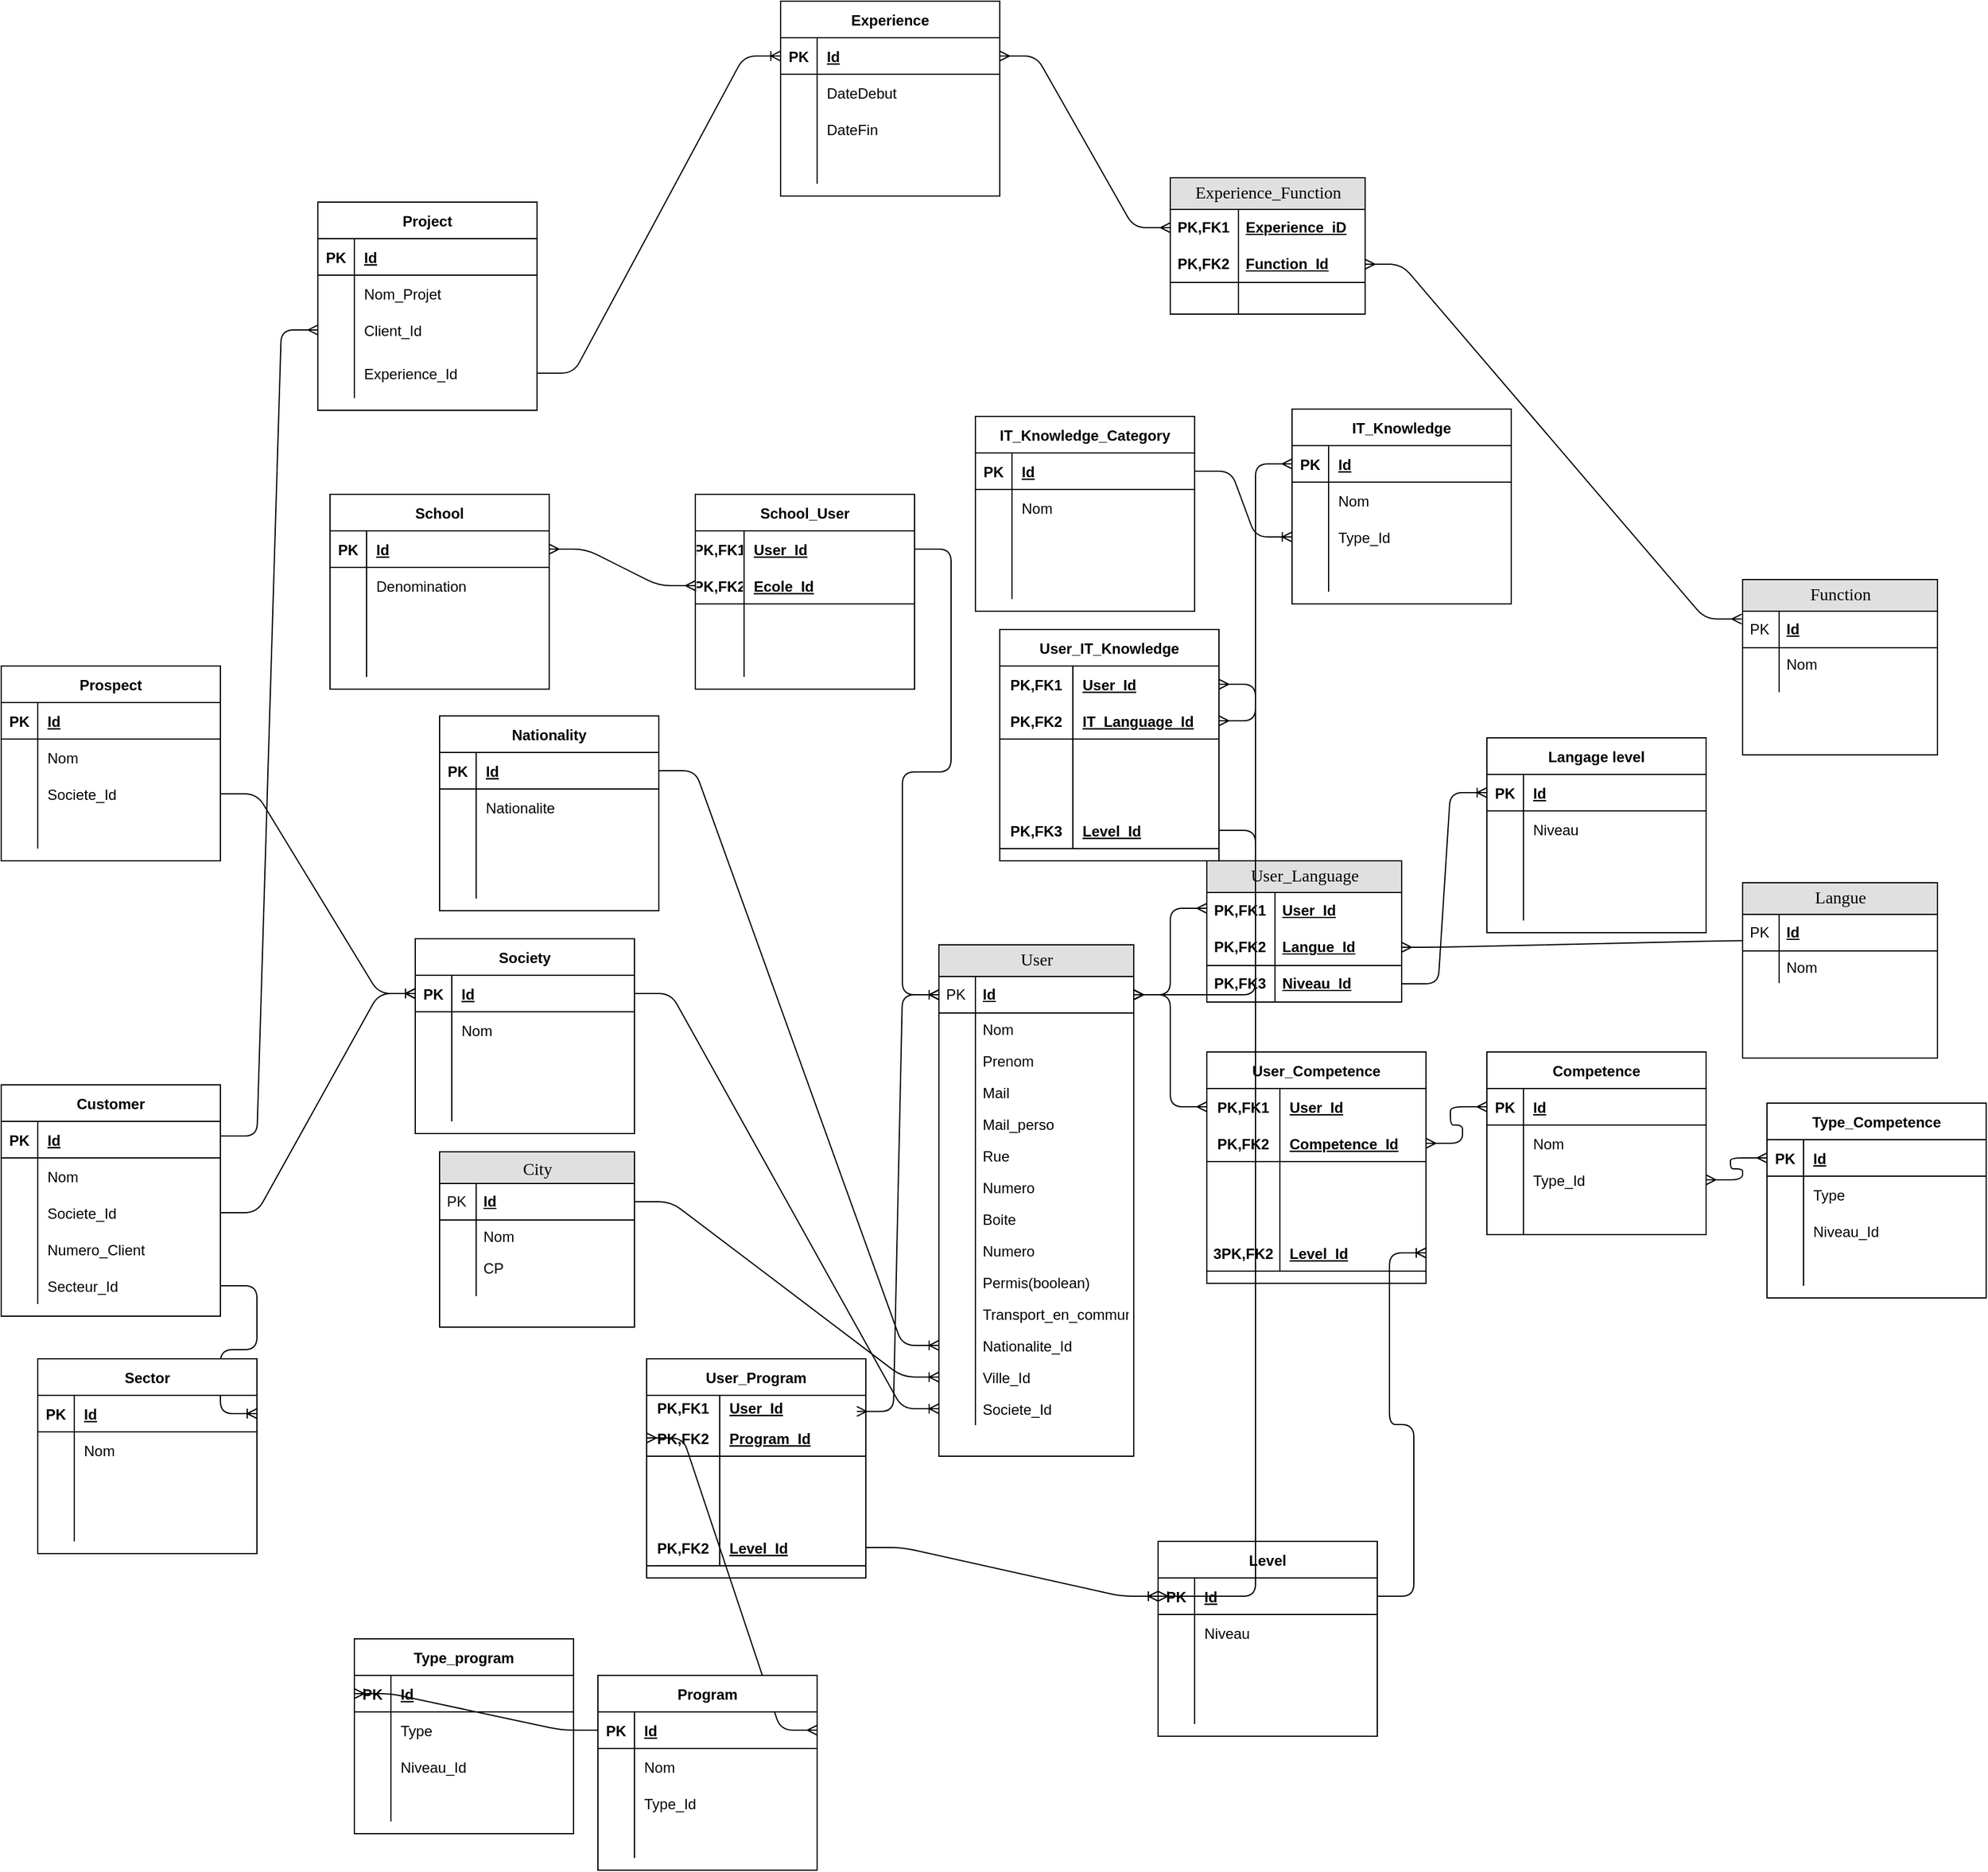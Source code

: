 <mxfile version="13.3.2" type="device"><diagram id="e56a1550-8fbb-45ad-956c-1786394a9013" name="Page-1"><mxGraphModel shadow="0" math="0" background="#ffffff" pageHeight="850" pageWidth="1100" pageScale="1" page="1" fold="1" arrows="1" connect="1" tooltips="1" guides="1" gridSize="10" grid="1" dy="1426" dx="2103"><root><mxCell id="0"/><mxCell id="1" parent="0"/><mxCell id="ClM8ZBuN8bYOg7eIASVT-99" value="" parent="1" style="edgeStyle=entityRelationEdgeStyle;fontSize=12;html=1;endArrow=ERmany;startArrow=ERmany;exitX=1;exitY=0.5;exitDx=0;exitDy=0;entryX=-0.005;entryY=0.213;entryDx=0;entryDy=0;entryPerimeter=0;" edge="1" target="2e49270ec7c68f3f-9" source="2e49270ec7c68f3f-4"><mxGeometry as="geometry" height="100" width="100" relative="1"><mxPoint as="sourcePoint" y="194" x="730"/><mxPoint as="targetPoint" y="94" x="830"/></mxGeometry></mxCell><mxCell id="2e49270ec7c68f3f-41" value="User_Language" parent="1" vertex="1" style="swimlane;html=1;fontStyle=0;childLayout=stackLayout;horizontal=1;startSize=26;fillColor=#e0e0e0;horizontalStack=0;resizeParent=1;resizeLast=0;collapsible=1;marginBottom=0;swimlaneFillColor=#ffffff;align=center;rounded=0;shadow=0;comic=0;labelBackgroundColor=none;strokeWidth=1;fontFamily=Verdana;fontSize=14"><mxGeometry as="geometry" height="116" width="160" y="281" x="460"/></mxCell><mxCell id="2e49270ec7c68f3f-42" value="User_Id" parent="2e49270ec7c68f3f-41" vertex="1" style="shape=partialRectangle;top=0;left=0;right=0;bottom=0;html=1;align=left;verticalAlign=middle;fillColor=none;spacingLeft=60;spacingRight=4;whiteSpace=wrap;overflow=hidden;rotatable=0;points=[[0,0.5],[1,0.5]];portConstraint=eastwest;dropTarget=0;fontStyle=5;"><mxGeometry as="geometry" height="30" width="160" y="26"/></mxCell><mxCell id="2e49270ec7c68f3f-43" value="PK,FK1" parent="2e49270ec7c68f3f-42" vertex="1" style="shape=partialRectangle;fontStyle=1;top=0;left=0;bottom=0;html=1;fillColor=none;align=left;verticalAlign=middle;spacingLeft=4;spacingRight=4;whiteSpace=wrap;overflow=hidden;rotatable=0;points=[];portConstraint=eastwest;part=1;" connectable="0"><mxGeometry as="geometry" height="30" width="56"/></mxCell><mxCell id="2e49270ec7c68f3f-44" value="Langue_Id" parent="2e49270ec7c68f3f-41" vertex="1" style="shape=partialRectangle;top=0;left=0;right=0;bottom=1;html=1;align=left;verticalAlign=middle;fillColor=none;spacingLeft=60;spacingRight=4;whiteSpace=wrap;overflow=hidden;rotatable=0;points=[[0,0.5],[1,0.5]];portConstraint=eastwest;dropTarget=0;fontStyle=5;"><mxGeometry as="geometry" height="30" width="160" y="56"/></mxCell><mxCell id="2e49270ec7c68f3f-45" value="PK,FK2" parent="2e49270ec7c68f3f-44" vertex="1" style="shape=partialRectangle;fontStyle=1;top=0;left=0;bottom=0;html=1;fillColor=none;align=left;verticalAlign=middle;spacingLeft=4;spacingRight=4;whiteSpace=wrap;overflow=hidden;rotatable=0;points=[];portConstraint=eastwest;part=1;" connectable="0"><mxGeometry as="geometry" height="30" width="56"/></mxCell><mxCell id="ClM8ZBuN8bYOg7eIASVT-343" value="Niveau_Id" parent="2e49270ec7c68f3f-41" vertex="1" style="shape=partialRectangle;top=0;left=0;right=0;bottom=1;html=1;align=left;verticalAlign=middle;fillColor=none;spacingLeft=60;spacingRight=4;whiteSpace=wrap;overflow=hidden;rotatable=0;points=[[0,0.5],[1,0.5]];portConstraint=eastwest;dropTarget=0;fontStyle=5;"><mxGeometry as="geometry" height="30" width="160" y="86"/></mxCell><mxCell id="ClM8ZBuN8bYOg7eIASVT-344" value="PK,FK3" parent="ClM8ZBuN8bYOg7eIASVT-343" vertex="1" style="shape=partialRectangle;fontStyle=1;top=0;left=0;bottom=0;html=1;fillColor=none;align=left;verticalAlign=middle;spacingLeft=4;spacingRight=4;whiteSpace=wrap;overflow=hidden;rotatable=0;points=[];portConstraint=eastwest;part=1;" connectable="0"><mxGeometry as="geometry" height="30" width="56"/></mxCell><mxCell id="ClM8ZBuN8bYOg7eIASVT-100" value="" parent="1" style="edgeStyle=entityRelationEdgeStyle;fontSize=12;html=1;endArrow=ERmany;startArrow=ERmany;exitX=1;exitY=0.5;exitDx=0;exitDy=0;" edge="1" target="2e49270ec7c68f3f-2" source="ClM8ZBuN8bYOg7eIASVT-349"><mxGeometry as="geometry" height="100" width="100" relative="1"><mxPoint as="sourcePoint" y="180" x="450"/><mxPoint as="targetPoint" y="80" x="550"/></mxGeometry></mxCell><mxCell id="ClM8ZBuN8bYOg7eIASVT-101" value="" parent="1" style="edgeStyle=entityRelationEdgeStyle;fontSize=12;html=1;endArrow=ERmany;startArrow=ERmany;entryX=0.119;entryY=-0.323;entryDx=0;entryDy=0;entryPerimeter=0;exitX=1;exitY=0.5;exitDx=0;exitDy=0;" edge="1" target="2e49270ec7c68f3f-33" source="2e49270ec7c68f3f-44"><mxGeometry as="geometry" height="100" width="100" relative="1"><mxPoint as="sourcePoint" y="370" x="510"/><mxPoint as="targetPoint" y="270" x="610"/></mxGeometry></mxCell><mxCell id="ClM8ZBuN8bYOg7eIASVT-103" value="" parent="1" style="edgeStyle=entityRelationEdgeStyle;fontSize=12;html=1;endArrow=ERoneToMany;" edge="1" target="ClM8ZBuN8bYOg7eIASVT-30" source="ClM8ZBuN8bYOg7eIASVT-36"><mxGeometry as="geometry" height="100" width="100" relative="1"><mxPoint as="sourcePoint" y="550" x="510"/><mxPoint as="targetPoint" y="450" x="610"/></mxGeometry></mxCell><mxCell id="ClM8ZBuN8bYOg7eIASVT-104" value="" parent="1" style="edgeStyle=entityRelationEdgeStyle;fontSize=12;html=1;endArrow=ERoneToMany;entryX=0;entryY=0.5;entryDx=0;entryDy=0;" edge="1" target="ClM8ZBuN8bYOg7eIASVT-32" source="2e49270ec7c68f3f-20"><mxGeometry as="geometry" height="100" width="100" relative="1"><mxPoint as="sourcePoint" y="550" x="510"/><mxPoint as="targetPoint" y="450" x="610"/></mxGeometry></mxCell><mxCell id="ClM8ZBuN8bYOg7eIASVT-146" value="User_Competence" parent="1" vertex="1" style="shape=table;startSize=30;container=1;collapsible=1;childLayout=tableLayout;fixedRows=1;rowLines=0;fontStyle=1;align=center;resizeLast=1;"><mxGeometry as="geometry" height="190" width="180" y="438" x="460"/></mxCell><mxCell id="ClM8ZBuN8bYOg7eIASVT-147" value="" parent="ClM8ZBuN8bYOg7eIASVT-146" vertex="1" style="shape=partialRectangle;collapsible=0;dropTarget=0;pointerEvents=0;fillColor=none;top=0;left=0;bottom=0;right=0;points=[[0,0.5],[1,0.5]];portConstraint=eastwest;"><mxGeometry as="geometry" height="30" width="180" y="30"/></mxCell><mxCell id="ClM8ZBuN8bYOg7eIASVT-148" value="PK,FK1" parent="ClM8ZBuN8bYOg7eIASVT-147" vertex="1" style="shape=partialRectangle;connectable=0;fillColor=none;top=0;left=0;bottom=0;right=0;fontStyle=1;overflow=hidden;"><mxGeometry as="geometry" height="30" width="60"/></mxCell><mxCell id="ClM8ZBuN8bYOg7eIASVT-149" value="User_Id" parent="ClM8ZBuN8bYOg7eIASVT-147" vertex="1" style="shape=partialRectangle;connectable=0;fillColor=none;top=0;left=0;bottom=0;right=0;align=left;spacingLeft=6;fontStyle=5;overflow=hidden;"><mxGeometry as="geometry" height="30" width="120" x="60"/></mxCell><mxCell id="ClM8ZBuN8bYOg7eIASVT-150" value="" parent="ClM8ZBuN8bYOg7eIASVT-146" vertex="1" style="shape=partialRectangle;collapsible=0;dropTarget=0;pointerEvents=0;fillColor=none;top=0;left=0;bottom=1;right=0;points=[[0,0.5],[1,0.5]];portConstraint=eastwest;"><mxGeometry as="geometry" height="30" width="180" y="60"/></mxCell><mxCell id="ClM8ZBuN8bYOg7eIASVT-151" value="PK,FK2" parent="ClM8ZBuN8bYOg7eIASVT-150" vertex="1" style="shape=partialRectangle;connectable=0;fillColor=none;top=0;left=0;bottom=0;right=0;fontStyle=1;overflow=hidden;"><mxGeometry as="geometry" height="30" width="60"/></mxCell><mxCell id="ClM8ZBuN8bYOg7eIASVT-152" value="Competence_Id" parent="ClM8ZBuN8bYOg7eIASVT-150" vertex="1" style="shape=partialRectangle;connectable=0;fillColor=none;top=0;left=0;bottom=0;right=0;align=left;spacingLeft=6;fontStyle=5;overflow=hidden;"><mxGeometry as="geometry" height="30" width="120" x="60"/></mxCell><mxCell id="ClM8ZBuN8bYOg7eIASVT-153" value="" parent="ClM8ZBuN8bYOg7eIASVT-146" vertex="1" style="shape=partialRectangle;collapsible=0;dropTarget=0;pointerEvents=0;fillColor=none;top=0;left=0;bottom=0;right=0;points=[[0,0.5],[1,0.5]];portConstraint=eastwest;"><mxGeometry as="geometry" height="30" width="180" y="90"/></mxCell><mxCell id="ClM8ZBuN8bYOg7eIASVT-154" value="" parent="ClM8ZBuN8bYOg7eIASVT-153" vertex="1" style="shape=partialRectangle;connectable=0;fillColor=none;top=0;left=0;bottom=0;right=0;editable=1;overflow=hidden;"><mxGeometry as="geometry" height="30" width="60"/></mxCell><mxCell id="ClM8ZBuN8bYOg7eIASVT-155" value="" parent="ClM8ZBuN8bYOg7eIASVT-153" vertex="1" style="shape=partialRectangle;connectable=0;fillColor=none;top=0;left=0;bottom=0;right=0;align=left;spacingLeft=6;overflow=hidden;"><mxGeometry as="geometry" height="30" width="120" x="60"/></mxCell><mxCell id="ClM8ZBuN8bYOg7eIASVT-156" value="" parent="ClM8ZBuN8bYOg7eIASVT-146" vertex="1" style="shape=partialRectangle;collapsible=0;dropTarget=0;pointerEvents=0;fillColor=none;top=0;left=0;bottom=0;right=0;points=[[0,0.5],[1,0.5]];portConstraint=eastwest;"><mxGeometry as="geometry" height="30" width="180" y="120"/></mxCell><mxCell id="ClM8ZBuN8bYOg7eIASVT-157" value="" parent="ClM8ZBuN8bYOg7eIASVT-156" vertex="1" style="shape=partialRectangle;connectable=0;fillColor=none;top=0;left=0;bottom=0;right=0;editable=1;overflow=hidden;"><mxGeometry as="geometry" height="30" width="60"/></mxCell><mxCell id="ClM8ZBuN8bYOg7eIASVT-158" value="" parent="ClM8ZBuN8bYOg7eIASVT-156" vertex="1" style="shape=partialRectangle;connectable=0;fillColor=none;top=0;left=0;bottom=0;right=0;align=left;spacingLeft=6;overflow=hidden;"><mxGeometry as="geometry" height="30" width="120" x="60"/></mxCell><mxCell id="ClM8ZBuN8bYOg7eIASVT-394" value="" parent="ClM8ZBuN8bYOg7eIASVT-146" vertex="1" style="shape=partialRectangle;collapsible=0;dropTarget=0;pointerEvents=0;fillColor=none;top=0;left=0;bottom=1;right=0;points=[[0,0.5],[1,0.5]];portConstraint=eastwest;"><mxGeometry as="geometry" height="30" width="180" y="150"/></mxCell><mxCell id="ClM8ZBuN8bYOg7eIASVT-395" value="3PK,FK2" parent="ClM8ZBuN8bYOg7eIASVT-394" vertex="1" style="shape=partialRectangle;connectable=0;fillColor=none;top=0;left=0;bottom=0;right=0;fontStyle=1;overflow=hidden;"><mxGeometry as="geometry" height="30" width="60"/></mxCell><mxCell id="ClM8ZBuN8bYOg7eIASVT-396" value="Level_Id" parent="ClM8ZBuN8bYOg7eIASVT-394" vertex="1" style="shape=partialRectangle;connectable=0;fillColor=none;top=0;left=0;bottom=0;right=0;align=left;spacingLeft=6;fontStyle=5;overflow=hidden;"><mxGeometry as="geometry" height="30" width="120" x="60"/></mxCell><mxCell id="ClM8ZBuN8bYOg7eIASVT-159" value="" parent="1" style="edgeStyle=entityRelationEdgeStyle;fontSize=12;html=1;endArrow=ERmany;startArrow=ERmany;exitX=1;exitY=0.5;exitDx=0;exitDy=0;" edge="1" source="2e49270ec7c68f3f-81"><mxGeometry as="geometry" height="100" width="100" relative="1"><mxPoint as="sourcePoint" y="390" x="410"/><mxPoint as="targetPoint" y="320" x="460"/></mxGeometry></mxCell><mxCell id="ClM8ZBuN8bYOg7eIASVT-160" value="" parent="1" style="edgeStyle=entityRelationEdgeStyle;fontSize=12;html=1;endArrow=ERmany;startArrow=ERmany;entryX=0;entryY=0.5;entryDx=0;entryDy=0;exitX=1;exitY=0.5;exitDx=0;exitDy=0;" edge="1" target="ClM8ZBuN8bYOg7eIASVT-147" source="2e49270ec7c68f3f-81"><mxGeometry as="geometry" height="100" width="100" relative="1"><mxPoint as="sourcePoint" y="90" x="410"/><mxPoint as="targetPoint" y="340" x="610"/></mxGeometry></mxCell><mxCell id="ClM8ZBuN8bYOg7eIASVT-105" value="Competence" parent="1" vertex="1" style="shape=table;startSize=30;container=1;collapsible=1;childLayout=tableLayout;fixedRows=1;rowLines=0;fontStyle=1;align=center;resizeLast=1;"><mxGeometry as="geometry" height="150" width="180" y="438" x="690"/></mxCell><mxCell id="ClM8ZBuN8bYOg7eIASVT-106" value="" parent="ClM8ZBuN8bYOg7eIASVT-105" vertex="1" style="shape=partialRectangle;collapsible=0;dropTarget=0;pointerEvents=0;fillColor=none;top=0;left=0;bottom=1;right=0;points=[[0,0.5],[1,0.5]];portConstraint=eastwest;"><mxGeometry as="geometry" height="30" width="180" y="30"/></mxCell><mxCell id="ClM8ZBuN8bYOg7eIASVT-107" value="PK" parent="ClM8ZBuN8bYOg7eIASVT-106" vertex="1" style="shape=partialRectangle;connectable=0;fillColor=none;top=0;left=0;bottom=0;right=0;fontStyle=1;overflow=hidden;"><mxGeometry as="geometry" height="30" width="30"/></mxCell><mxCell id="ClM8ZBuN8bYOg7eIASVT-108" value="Id" parent="ClM8ZBuN8bYOg7eIASVT-106" vertex="1" style="shape=partialRectangle;connectable=0;fillColor=none;top=0;left=0;bottom=0;right=0;align=left;spacingLeft=6;fontStyle=5;overflow=hidden;"><mxGeometry as="geometry" height="30" width="150" x="30"/></mxCell><mxCell id="ClM8ZBuN8bYOg7eIASVT-109" value="" parent="ClM8ZBuN8bYOg7eIASVT-105" vertex="1" style="shape=partialRectangle;collapsible=0;dropTarget=0;pointerEvents=0;fillColor=none;top=0;left=0;bottom=0;right=0;points=[[0,0.5],[1,0.5]];portConstraint=eastwest;"><mxGeometry as="geometry" height="30" width="180" y="60"/></mxCell><mxCell id="ClM8ZBuN8bYOg7eIASVT-110" value="" parent="ClM8ZBuN8bYOg7eIASVT-109" vertex="1" style="shape=partialRectangle;connectable=0;fillColor=none;top=0;left=0;bottom=0;right=0;editable=1;overflow=hidden;"><mxGeometry as="geometry" height="30" width="30"/></mxCell><mxCell id="ClM8ZBuN8bYOg7eIASVT-111" value="Nom" parent="ClM8ZBuN8bYOg7eIASVT-109" vertex="1" style="shape=partialRectangle;connectable=0;fillColor=none;top=0;left=0;bottom=0;right=0;align=left;spacingLeft=6;overflow=hidden;"><mxGeometry as="geometry" height="30" width="150" x="30"/></mxCell><mxCell id="ClM8ZBuN8bYOg7eIASVT-112" value="" parent="ClM8ZBuN8bYOg7eIASVT-105" vertex="1" style="shape=partialRectangle;collapsible=0;dropTarget=0;pointerEvents=0;fillColor=none;top=0;left=0;bottom=0;right=0;points=[[0,0.5],[1,0.5]];portConstraint=eastwest;"><mxGeometry as="geometry" height="30" width="180" y="90"/></mxCell><mxCell id="ClM8ZBuN8bYOg7eIASVT-113" value="" parent="ClM8ZBuN8bYOg7eIASVT-112" vertex="1" style="shape=partialRectangle;connectable=0;fillColor=none;top=0;left=0;bottom=0;right=0;editable=1;overflow=hidden;"><mxGeometry as="geometry" height="30" width="30"/></mxCell><mxCell id="ClM8ZBuN8bYOg7eIASVT-114" value="Type_Id" parent="ClM8ZBuN8bYOg7eIASVT-112" vertex="1" style="shape=partialRectangle;connectable=0;fillColor=none;top=0;left=0;bottom=0;right=0;align=left;spacingLeft=6;overflow=hidden;"><mxGeometry as="geometry" height="30" width="150" x="30"/></mxCell><mxCell id="ClM8ZBuN8bYOg7eIASVT-115" value="" parent="ClM8ZBuN8bYOg7eIASVT-105" vertex="1" style="shape=partialRectangle;collapsible=0;dropTarget=0;pointerEvents=0;fillColor=none;top=0;left=0;bottom=0;right=0;points=[[0,0.5],[1,0.5]];portConstraint=eastwest;"><mxGeometry as="geometry" height="30" width="180" y="120"/></mxCell><mxCell id="ClM8ZBuN8bYOg7eIASVT-116" value="" parent="ClM8ZBuN8bYOg7eIASVT-115" vertex="1" style="shape=partialRectangle;connectable=0;fillColor=none;top=0;left=0;bottom=0;right=0;editable=1;overflow=hidden;"><mxGeometry as="geometry" height="30" width="30"/></mxCell><mxCell id="ClM8ZBuN8bYOg7eIASVT-117" value="" parent="ClM8ZBuN8bYOg7eIASVT-115" vertex="1" style="shape=partialRectangle;connectable=0;fillColor=none;top=0;left=0;bottom=0;right=0;align=left;spacingLeft=6;overflow=hidden;"><mxGeometry as="geometry" height="30" width="150" x="30"/></mxCell><mxCell id="ClM8ZBuN8bYOg7eIASVT-161" value="" parent="1" style="edgeStyle=entityRelationEdgeStyle;fontSize=12;html=1;endArrow=ERmany;startArrow=ERmany;exitX=1;exitY=0.5;exitDx=0;exitDy=0;" edge="1" target="ClM8ZBuN8bYOg7eIASVT-106" source="ClM8ZBuN8bYOg7eIASVT-150"><mxGeometry as="geometry" height="100" width="100" relative="1"><mxPoint as="sourcePoint" y="440" x="510"/><mxPoint as="targetPoint" y="340" x="610"/></mxGeometry></mxCell><mxCell id="ClM8ZBuN8bYOg7eIASVT-162" value="Type_Competence" parent="1" vertex="1" style="shape=table;startSize=30;container=1;collapsible=1;childLayout=tableLayout;fixedRows=1;rowLines=0;fontStyle=1;align=center;resizeLast=1;"><mxGeometry as="geometry" height="160" width="180" y="480" x="920"/></mxCell><mxCell id="ClM8ZBuN8bYOg7eIASVT-163" value="" parent="ClM8ZBuN8bYOg7eIASVT-162" vertex="1" style="shape=partialRectangle;collapsible=0;dropTarget=0;pointerEvents=0;fillColor=none;top=0;left=0;bottom=1;right=0;points=[[0,0.5],[1,0.5]];portConstraint=eastwest;"><mxGeometry as="geometry" height="30" width="180" y="30"/></mxCell><mxCell id="ClM8ZBuN8bYOg7eIASVT-164" value="PK" parent="ClM8ZBuN8bYOg7eIASVT-163" vertex="1" style="shape=partialRectangle;connectable=0;fillColor=none;top=0;left=0;bottom=0;right=0;fontStyle=1;overflow=hidden;"><mxGeometry as="geometry" height="30" width="30"/></mxCell><mxCell id="ClM8ZBuN8bYOg7eIASVT-165" value="Id" parent="ClM8ZBuN8bYOg7eIASVT-163" vertex="1" style="shape=partialRectangle;connectable=0;fillColor=none;top=0;left=0;bottom=0;right=0;align=left;spacingLeft=6;fontStyle=5;overflow=hidden;"><mxGeometry as="geometry" height="30" width="150" x="30"/></mxCell><mxCell id="ClM8ZBuN8bYOg7eIASVT-166" value="" parent="ClM8ZBuN8bYOg7eIASVT-162" vertex="1" style="shape=partialRectangle;collapsible=0;dropTarget=0;pointerEvents=0;fillColor=none;top=0;left=0;bottom=0;right=0;points=[[0,0.5],[1,0.5]];portConstraint=eastwest;"><mxGeometry as="geometry" height="30" width="180" y="60"/></mxCell><mxCell id="ClM8ZBuN8bYOg7eIASVT-167" value="" parent="ClM8ZBuN8bYOg7eIASVT-166" vertex="1" style="shape=partialRectangle;connectable=0;fillColor=none;top=0;left=0;bottom=0;right=0;editable=1;overflow=hidden;"><mxGeometry as="geometry" height="30" width="30"/></mxCell><mxCell id="ClM8ZBuN8bYOg7eIASVT-168" value="Type" parent="ClM8ZBuN8bYOg7eIASVT-166" vertex="1" style="shape=partialRectangle;connectable=0;fillColor=none;top=0;left=0;bottom=0;right=0;align=left;spacingLeft=6;overflow=hidden;"><mxGeometry as="geometry" height="30" width="150" x="30"/></mxCell><mxCell id="ClM8ZBuN8bYOg7eIASVT-169" value="" parent="ClM8ZBuN8bYOg7eIASVT-162" vertex="1" style="shape=partialRectangle;collapsible=0;dropTarget=0;pointerEvents=0;fillColor=none;top=0;left=0;bottom=0;right=0;points=[[0,0.5],[1,0.5]];portConstraint=eastwest;"><mxGeometry as="geometry" height="30" width="180" y="90"/></mxCell><mxCell id="ClM8ZBuN8bYOg7eIASVT-170" value="" parent="ClM8ZBuN8bYOg7eIASVT-169" vertex="1" style="shape=partialRectangle;connectable=0;fillColor=none;top=0;left=0;bottom=0;right=0;editable=1;overflow=hidden;"><mxGeometry as="geometry" height="30" width="30"/></mxCell><mxCell id="ClM8ZBuN8bYOg7eIASVT-171" value="Niveau_Id" parent="ClM8ZBuN8bYOg7eIASVT-169" vertex="1" style="shape=partialRectangle;connectable=0;fillColor=none;top=0;left=0;bottom=0;right=0;align=left;spacingLeft=6;overflow=hidden;"><mxGeometry as="geometry" height="30" width="150" x="30"/></mxCell><mxCell id="ClM8ZBuN8bYOg7eIASVT-172" value="" parent="ClM8ZBuN8bYOg7eIASVT-162" vertex="1" style="shape=partialRectangle;collapsible=0;dropTarget=0;pointerEvents=0;fillColor=none;top=0;left=0;bottom=0;right=0;points=[[0,0.5],[1,0.5]];portConstraint=eastwest;"><mxGeometry as="geometry" height="30" width="180" y="120"/></mxCell><mxCell id="ClM8ZBuN8bYOg7eIASVT-173" value="" parent="ClM8ZBuN8bYOg7eIASVT-172" vertex="1" style="shape=partialRectangle;connectable=0;fillColor=none;top=0;left=0;bottom=0;right=0;editable=1;overflow=hidden;"><mxGeometry as="geometry" height="30" width="30"/></mxCell><mxCell id="ClM8ZBuN8bYOg7eIASVT-174" value="" parent="ClM8ZBuN8bYOg7eIASVT-172" vertex="1" style="shape=partialRectangle;connectable=0;fillColor=none;top=0;left=0;bottom=0;right=0;align=left;spacingLeft=6;overflow=hidden;"><mxGeometry as="geometry" height="30" width="150" x="30"/></mxCell><mxCell id="ClM8ZBuN8bYOg7eIASVT-175" value="" parent="1" style="edgeStyle=entityRelationEdgeStyle;fontSize=12;html=1;endArrow=ERmany;startArrow=ERmany;entryX=0;entryY=0.5;entryDx=0;entryDy=0;exitX=1;exitY=0.5;exitDx=0;exitDy=0;" edge="1" target="ClM8ZBuN8bYOg7eIASVT-163" source="ClM8ZBuN8bYOg7eIASVT-112"><mxGeometry as="geometry" height="100" width="100" relative="1"><mxPoint as="sourcePoint" y="440" x="520"/><mxPoint as="targetPoint" y="340" x="620"/></mxGeometry></mxCell><mxCell id="ClM8ZBuN8bYOg7eIASVT-189" value="" parent="1" style="edgeStyle=entityRelationEdgeStyle;fontSize=12;html=1;endArrow=ERoneToMany;entryX=1;entryY=0.5;entryDx=0;entryDy=0;exitX=1;exitY=0.5;exitDx=0;exitDy=0;" edge="1" target="ClM8ZBuN8bYOg7eIASVT-394" source="ClM8ZBuN8bYOg7eIASVT-177"><mxGeometry as="geometry" height="100" width="100" relative="1"><mxPoint as="sourcePoint" y="673" x="870"/><mxPoint as="targetPoint" y="440" x="620"/></mxGeometry></mxCell><mxCell id="ClM8ZBuN8bYOg7eIASVT-203" value="" parent="1" style="edgeStyle=entityRelationEdgeStyle;fontSize=12;html=1;endArrow=ERoneToMany;exitX=1;exitY=0.5;exitDx=0;exitDy=0;entryX=0;entryY=0.5;entryDx=0;entryDy=0;" edge="1" target="ClM8ZBuN8bYOg7eIASVT-177" source="ClM8ZBuN8bYOg7eIASVT-498"><mxGeometry as="geometry" height="100" width="100" relative="1"><mxPoint as="sourcePoint" y="610" x="520"/><mxPoint as="targetPoint" y="510" x="620"/></mxGeometry></mxCell><mxCell id="ClM8ZBuN8bYOg7eIASVT-219" value="" parent="1" style="edgeStyle=entityRelationEdgeStyle;fontSize=12;html=1;endArrow=ERoneToMany;exitX=1;exitY=0.5;exitDx=0;exitDy=0;entryX=0;entryY=0.5;entryDx=0;entryDy=0;" edge="1" target="ClM8ZBuN8bYOg7eIASVT-217" source="ClM8ZBuN8bYOg7eIASVT-205"><mxGeometry as="geometry" height="100" width="100" relative="1"><mxPoint as="sourcePoint" y="250" x="310"/><mxPoint as="targetPoint" y="150" x="410"/></mxGeometry></mxCell><mxCell id="ClM8ZBuN8bYOg7eIASVT-35" value="Nationality" parent="1" vertex="1" style="shape=table;startSize=30;container=1;collapsible=1;childLayout=tableLayout;fixedRows=1;rowLines=0;fontStyle=1;align=center;resizeLast=1;"><mxGeometry as="geometry" height="160" width="180" y="162" x="-170"/></mxCell><mxCell id="ClM8ZBuN8bYOg7eIASVT-36" value="" parent="ClM8ZBuN8bYOg7eIASVT-35" vertex="1" style="shape=partialRectangle;collapsible=0;dropTarget=0;pointerEvents=0;fillColor=none;top=0;left=0;bottom=1;right=0;points=[[0,0.5],[1,0.5]];portConstraint=eastwest;"><mxGeometry as="geometry" height="30" width="180" y="30"/></mxCell><mxCell id="ClM8ZBuN8bYOg7eIASVT-37" value="PK" parent="ClM8ZBuN8bYOg7eIASVT-36" vertex="1" style="shape=partialRectangle;connectable=0;fillColor=none;top=0;left=0;bottom=0;right=0;fontStyle=1;overflow=hidden;"><mxGeometry as="geometry" height="30" width="30"/></mxCell><mxCell id="ClM8ZBuN8bYOg7eIASVT-38" value="Id" parent="ClM8ZBuN8bYOg7eIASVT-36" vertex="1" style="shape=partialRectangle;connectable=0;fillColor=none;top=0;left=0;bottom=0;right=0;align=left;spacingLeft=6;fontStyle=5;overflow=hidden;"><mxGeometry as="geometry" height="30" width="150" x="30"/></mxCell><mxCell id="ClM8ZBuN8bYOg7eIASVT-39" value="" parent="ClM8ZBuN8bYOg7eIASVT-35" vertex="1" style="shape=partialRectangle;collapsible=0;dropTarget=0;pointerEvents=0;fillColor=none;top=0;left=0;bottom=0;right=0;points=[[0,0.5],[1,0.5]];portConstraint=eastwest;"><mxGeometry as="geometry" height="30" width="180" y="60"/></mxCell><mxCell id="ClM8ZBuN8bYOg7eIASVT-40" value="" parent="ClM8ZBuN8bYOg7eIASVT-39" vertex="1" style="shape=partialRectangle;connectable=0;fillColor=none;top=0;left=0;bottom=0;right=0;editable=1;overflow=hidden;"><mxGeometry as="geometry" height="30" width="30"/></mxCell><mxCell id="ClM8ZBuN8bYOg7eIASVT-41" value="Nationalite" parent="ClM8ZBuN8bYOg7eIASVT-39" vertex="1" style="shape=partialRectangle;connectable=0;fillColor=none;top=0;left=0;bottom=0;right=0;align=left;spacingLeft=6;overflow=hidden;"><mxGeometry as="geometry" height="30" width="150" x="30"/></mxCell><mxCell id="ClM8ZBuN8bYOg7eIASVT-42" value="" parent="ClM8ZBuN8bYOg7eIASVT-35" vertex="1" style="shape=partialRectangle;collapsible=0;dropTarget=0;pointerEvents=0;fillColor=none;top=0;left=0;bottom=0;right=0;points=[[0,0.5],[1,0.5]];portConstraint=eastwest;"><mxGeometry as="geometry" height="30" width="180" y="90"/></mxCell><mxCell id="ClM8ZBuN8bYOg7eIASVT-43" value="" parent="ClM8ZBuN8bYOg7eIASVT-42" vertex="1" style="shape=partialRectangle;connectable=0;fillColor=none;top=0;left=0;bottom=0;right=0;editable=1;overflow=hidden;"><mxGeometry as="geometry" height="30" width="30"/></mxCell><mxCell id="ClM8ZBuN8bYOg7eIASVT-44" value="" parent="ClM8ZBuN8bYOg7eIASVT-42" vertex="1" style="shape=partialRectangle;connectable=0;fillColor=none;top=0;left=0;bottom=0;right=0;align=left;spacingLeft=6;overflow=hidden;"><mxGeometry as="geometry" height="30" width="150" x="30"/></mxCell><mxCell id="ClM8ZBuN8bYOg7eIASVT-45" value="" parent="ClM8ZBuN8bYOg7eIASVT-35" vertex="1" style="shape=partialRectangle;collapsible=0;dropTarget=0;pointerEvents=0;fillColor=none;top=0;left=0;bottom=0;right=0;points=[[0,0.5],[1,0.5]];portConstraint=eastwest;"><mxGeometry as="geometry" height="30" width="180" y="120"/></mxCell><mxCell id="ClM8ZBuN8bYOg7eIASVT-46" value="" parent="ClM8ZBuN8bYOg7eIASVT-45" vertex="1" style="shape=partialRectangle;connectable=0;fillColor=none;top=0;left=0;bottom=0;right=0;editable=1;overflow=hidden;"><mxGeometry as="geometry" height="30" width="30"/></mxCell><mxCell id="ClM8ZBuN8bYOg7eIASVT-47" value="" parent="ClM8ZBuN8bYOg7eIASVT-45" vertex="1" style="shape=partialRectangle;connectable=0;fillColor=none;top=0;left=0;bottom=0;right=0;align=left;spacingLeft=6;overflow=hidden;"><mxGeometry as="geometry" height="30" width="150" x="30"/></mxCell><mxCell id="ClM8ZBuN8bYOg7eIASVT-233" value="School_User" parent="1" vertex="1" style="shape=table;startSize=30;container=1;collapsible=1;childLayout=tableLayout;fixedRows=1;rowLines=0;fontStyle=1;align=center;resizeLast=1;"><mxGeometry as="geometry" height="160" width="180" y="-20" x="40"/></mxCell><mxCell id="ClM8ZBuN8bYOg7eIASVT-234" value="" parent="ClM8ZBuN8bYOg7eIASVT-233" vertex="1" style="shape=partialRectangle;collapsible=0;dropTarget=0;pointerEvents=0;fillColor=none;top=0;left=0;bottom=0;right=0;points=[[0,0.5],[1,0.5]];portConstraint=eastwest;"><mxGeometry as="geometry" height="30" width="180" y="30"/></mxCell><mxCell id="ClM8ZBuN8bYOg7eIASVT-235" value="PK,FK1" parent="ClM8ZBuN8bYOg7eIASVT-234" vertex="1" style="shape=partialRectangle;connectable=0;fillColor=none;top=0;left=0;bottom=0;right=0;fontStyle=1;overflow=hidden;"><mxGeometry as="geometry" height="30" width="40"/></mxCell><mxCell id="ClM8ZBuN8bYOg7eIASVT-236" value="User_Id" parent="ClM8ZBuN8bYOg7eIASVT-234" vertex="1" style="shape=partialRectangle;connectable=0;fillColor=none;top=0;left=0;bottom=0;right=0;align=left;spacingLeft=6;fontStyle=5;overflow=hidden;"><mxGeometry as="geometry" height="30" width="140" x="40"/></mxCell><mxCell id="ClM8ZBuN8bYOg7eIASVT-237" value="" parent="ClM8ZBuN8bYOg7eIASVT-233" vertex="1" style="shape=partialRectangle;collapsible=0;dropTarget=0;pointerEvents=0;fillColor=none;top=0;left=0;bottom=1;right=0;points=[[0,0.5],[1,0.5]];portConstraint=eastwest;"><mxGeometry as="geometry" height="30" width="180" y="60"/></mxCell><mxCell id="ClM8ZBuN8bYOg7eIASVT-238" value="PK,FK2" parent="ClM8ZBuN8bYOg7eIASVT-237" vertex="1" style="shape=partialRectangle;connectable=0;fillColor=none;top=0;left=0;bottom=0;right=0;fontStyle=1;overflow=hidden;"><mxGeometry as="geometry" height="30" width="40"/></mxCell><mxCell id="ClM8ZBuN8bYOg7eIASVT-239" value="Ecole_Id" parent="ClM8ZBuN8bYOg7eIASVT-237" vertex="1" style="shape=partialRectangle;connectable=0;fillColor=none;top=0;left=0;bottom=0;right=0;align=left;spacingLeft=6;fontStyle=5;overflow=hidden;"><mxGeometry as="geometry" height="30" width="140" x="40"/></mxCell><mxCell id="ClM8ZBuN8bYOg7eIASVT-240" value="" parent="ClM8ZBuN8bYOg7eIASVT-233" vertex="1" style="shape=partialRectangle;collapsible=0;dropTarget=0;pointerEvents=0;fillColor=none;top=0;left=0;bottom=0;right=0;points=[[0,0.5],[1,0.5]];portConstraint=eastwest;"><mxGeometry as="geometry" height="30" width="180" y="90"/></mxCell><mxCell id="ClM8ZBuN8bYOg7eIASVT-241" value="" parent="ClM8ZBuN8bYOg7eIASVT-240" vertex="1" style="shape=partialRectangle;connectable=0;fillColor=none;top=0;left=0;bottom=0;right=0;editable=1;overflow=hidden;"><mxGeometry as="geometry" height="30" width="40"/></mxCell><mxCell id="ClM8ZBuN8bYOg7eIASVT-242" value="" parent="ClM8ZBuN8bYOg7eIASVT-240" vertex="1" style="shape=partialRectangle;connectable=0;fillColor=none;top=0;left=0;bottom=0;right=0;align=left;spacingLeft=6;overflow=hidden;"><mxGeometry as="geometry" height="30" width="140" x="40"/></mxCell><mxCell id="ClM8ZBuN8bYOg7eIASVT-243" value="" parent="ClM8ZBuN8bYOg7eIASVT-233" vertex="1" style="shape=partialRectangle;collapsible=0;dropTarget=0;pointerEvents=0;fillColor=none;top=0;left=0;bottom=0;right=0;points=[[0,0.5],[1,0.5]];portConstraint=eastwest;"><mxGeometry as="geometry" height="30" width="180" y="120"/></mxCell><mxCell id="ClM8ZBuN8bYOg7eIASVT-244" value="" parent="ClM8ZBuN8bYOg7eIASVT-243" vertex="1" style="shape=partialRectangle;connectable=0;fillColor=none;top=0;left=0;bottom=0;right=0;editable=1;overflow=hidden;"><mxGeometry as="geometry" height="30" width="40"/></mxCell><mxCell id="ClM8ZBuN8bYOg7eIASVT-245" value="" parent="ClM8ZBuN8bYOg7eIASVT-243" vertex="1" style="shape=partialRectangle;connectable=0;fillColor=none;top=0;left=0;bottom=0;right=0;align=left;spacingLeft=6;overflow=hidden;"><mxGeometry as="geometry" height="30" width="140" x="40"/></mxCell><mxCell id="ClM8ZBuN8bYOg7eIASVT-247" value="" parent="1" style="edgeStyle=entityRelationEdgeStyle;fontSize=12;html=1;endArrow=ERmany;startArrow=ERmany;entryX=0;entryY=0.5;entryDx=0;entryDy=0;exitX=1;exitY=0.5;exitDx=0;exitDy=0;" edge="1" target="ClM8ZBuN8bYOg7eIASVT-237" source="ClM8ZBuN8bYOg7eIASVT-221"><mxGeometry as="geometry" height="100" width="100" relative="1"><mxPoint as="sourcePoint" y="800" x="20"/><mxPoint as="targetPoint" y="700" x="120"/></mxGeometry></mxCell><mxCell id="ClM8ZBuN8bYOg7eIASVT-204" value="Society" parent="1" vertex="1" style="shape=table;startSize=30;container=1;collapsible=1;childLayout=tableLayout;fixedRows=1;rowLines=0;fontStyle=1;align=center;resizeLast=1;"><mxGeometry as="geometry" height="160" width="180" y="345" x="-190"/></mxCell><mxCell id="ClM8ZBuN8bYOg7eIASVT-205" value="" parent="ClM8ZBuN8bYOg7eIASVT-204" vertex="1" style="shape=partialRectangle;collapsible=0;dropTarget=0;pointerEvents=0;fillColor=none;top=0;left=0;bottom=1;right=0;points=[[0,0.5],[1,0.5]];portConstraint=eastwest;"><mxGeometry as="geometry" height="30" width="180" y="30"/></mxCell><mxCell id="ClM8ZBuN8bYOg7eIASVT-206" value="PK" parent="ClM8ZBuN8bYOg7eIASVT-205" vertex="1" style="shape=partialRectangle;connectable=0;fillColor=none;top=0;left=0;bottom=0;right=0;fontStyle=1;overflow=hidden;"><mxGeometry as="geometry" height="30" width="30"/></mxCell><mxCell id="ClM8ZBuN8bYOg7eIASVT-207" value="Id" parent="ClM8ZBuN8bYOg7eIASVT-205" vertex="1" style="shape=partialRectangle;connectable=0;fillColor=none;top=0;left=0;bottom=0;right=0;align=left;spacingLeft=6;fontStyle=5;overflow=hidden;"><mxGeometry as="geometry" height="30" width="150" x="30"/></mxCell><mxCell id="ClM8ZBuN8bYOg7eIASVT-208" value="" parent="ClM8ZBuN8bYOg7eIASVT-204" vertex="1" style="shape=partialRectangle;collapsible=0;dropTarget=0;pointerEvents=0;fillColor=none;top=0;left=0;bottom=0;right=0;points=[[0,0.5],[1,0.5]];portConstraint=eastwest;"><mxGeometry as="geometry" height="30" width="180" y="60"/></mxCell><mxCell id="ClM8ZBuN8bYOg7eIASVT-209" value="" parent="ClM8ZBuN8bYOg7eIASVT-208" vertex="1" style="shape=partialRectangle;connectable=0;fillColor=none;top=0;left=0;bottom=0;right=0;editable=1;overflow=hidden;"><mxGeometry as="geometry" height="30" width="30"/></mxCell><mxCell id="ClM8ZBuN8bYOg7eIASVT-210" value="Nom" parent="ClM8ZBuN8bYOg7eIASVT-208" vertex="1" style="shape=partialRectangle;connectable=0;fillColor=none;top=0;left=0;bottom=0;right=0;align=left;spacingLeft=6;overflow=hidden;"><mxGeometry as="geometry" height="30" width="150" x="30"/></mxCell><mxCell id="ClM8ZBuN8bYOg7eIASVT-211" value="" parent="ClM8ZBuN8bYOg7eIASVT-204" vertex="1" style="shape=partialRectangle;collapsible=0;dropTarget=0;pointerEvents=0;fillColor=none;top=0;left=0;bottom=0;right=0;points=[[0,0.5],[1,0.5]];portConstraint=eastwest;"><mxGeometry as="geometry" height="30" width="180" y="90"/></mxCell><mxCell id="ClM8ZBuN8bYOg7eIASVT-212" value="" parent="ClM8ZBuN8bYOg7eIASVT-211" vertex="1" style="shape=partialRectangle;connectable=0;fillColor=none;top=0;left=0;bottom=0;right=0;editable=1;overflow=hidden;"><mxGeometry as="geometry" height="30" width="30"/></mxCell><mxCell id="ClM8ZBuN8bYOg7eIASVT-213" value="" parent="ClM8ZBuN8bYOg7eIASVT-211" vertex="1" style="shape=partialRectangle;connectable=0;fillColor=none;top=0;left=0;bottom=0;right=0;align=left;spacingLeft=6;overflow=hidden;"><mxGeometry as="geometry" height="30" width="150" x="30"/></mxCell><mxCell id="ClM8ZBuN8bYOg7eIASVT-214" value="" parent="ClM8ZBuN8bYOg7eIASVT-204" vertex="1" style="shape=partialRectangle;collapsible=0;dropTarget=0;pointerEvents=0;fillColor=none;top=0;left=0;bottom=0;right=0;points=[[0,0.5],[1,0.5]];portConstraint=eastwest;"><mxGeometry as="geometry" height="30" width="180" y="120"/></mxCell><mxCell id="ClM8ZBuN8bYOg7eIASVT-215" value="" parent="ClM8ZBuN8bYOg7eIASVT-214" vertex="1" style="shape=partialRectangle;connectable=0;fillColor=none;top=0;left=0;bottom=0;right=0;editable=1;overflow=hidden;"><mxGeometry as="geometry" height="30" width="30"/></mxCell><mxCell id="ClM8ZBuN8bYOg7eIASVT-216" value="" parent="ClM8ZBuN8bYOg7eIASVT-214" vertex="1" style="shape=partialRectangle;connectable=0;fillColor=none;top=0;left=0;bottom=0;right=0;align=left;spacingLeft=6;overflow=hidden;"><mxGeometry as="geometry" height="30" width="150" x="30"/></mxCell><mxCell id="2e49270ec7c68f3f-19" value="City" parent="1" vertex="1" style="swimlane;html=1;fontStyle=0;childLayout=stackLayout;horizontal=1;startSize=26;fillColor=#e0e0e0;horizontalStack=0;resizeParent=1;resizeLast=0;collapsible=1;marginBottom=0;swimlaneFillColor=#ffffff;align=center;rounded=0;shadow=0;comic=0;labelBackgroundColor=none;strokeWidth=1;fontFamily=Verdana;fontSize=14;verticalAlign=top;"><mxGeometry as="geometry" height="144" width="160" y="520" x="-170"/></mxCell><mxCell id="2e49270ec7c68f3f-20" value="Id" parent="2e49270ec7c68f3f-19" vertex="1" style="shape=partialRectangle;top=0;left=0;right=0;bottom=1;html=1;align=left;verticalAlign=middle;fillColor=none;spacingLeft=34;spacingRight=4;whiteSpace=wrap;overflow=hidden;rotatable=0;points=[[0,0.5],[1,0.5]];portConstraint=eastwest;dropTarget=0;fontStyle=5;"><mxGeometry as="geometry" height="30" width="160" y="26"/></mxCell><mxCell id="2e49270ec7c68f3f-21" value="PK" parent="2e49270ec7c68f3f-20" vertex="1" style="shape=partialRectangle;top=0;left=0;bottom=0;html=1;fillColor=none;align=left;verticalAlign=middle;spacingLeft=4;spacingRight=4;whiteSpace=wrap;overflow=hidden;rotatable=0;points=[];portConstraint=eastwest;part=1;" connectable="0"><mxGeometry as="geometry" height="30" width="30"/></mxCell><mxCell id="2e49270ec7c68f3f-22" value="Nom" parent="2e49270ec7c68f3f-19" vertex="1" style="shape=partialRectangle;top=0;left=0;right=0;bottom=0;html=1;align=left;verticalAlign=top;fillColor=none;spacingLeft=34;spacingRight=4;whiteSpace=wrap;overflow=hidden;rotatable=0;points=[[0,0.5],[1,0.5]];portConstraint=eastwest;dropTarget=0;"><mxGeometry as="geometry" height="26" width="160" y="56"/></mxCell><mxCell id="2e49270ec7c68f3f-23" value="" parent="2e49270ec7c68f3f-22" vertex="1" style="shape=partialRectangle;top=0;left=0;bottom=0;html=1;fillColor=none;align=left;verticalAlign=top;spacingLeft=4;spacingRight=4;whiteSpace=wrap;overflow=hidden;rotatable=0;points=[];portConstraint=eastwest;part=1;" connectable="0"><mxGeometry as="geometry" height="26" width="30"/></mxCell><mxCell id="2e49270ec7c68f3f-24" value="CP" parent="2e49270ec7c68f3f-19" vertex="1" style="shape=partialRectangle;top=0;left=0;right=0;bottom=0;html=1;align=left;verticalAlign=top;fillColor=none;spacingLeft=34;spacingRight=4;whiteSpace=wrap;overflow=hidden;rotatable=0;points=[[0,0.5],[1,0.5]];portConstraint=eastwest;dropTarget=0;"><mxGeometry as="geometry" height="26" width="160" y="82"/></mxCell><mxCell id="2e49270ec7c68f3f-25" value="" parent="2e49270ec7c68f3f-24" vertex="1" style="shape=partialRectangle;top=0;left=0;bottom=0;html=1;fillColor=none;align=left;verticalAlign=top;spacingLeft=4;spacingRight=4;whiteSpace=wrap;overflow=hidden;rotatable=0;points=[];portConstraint=eastwest;part=1;" connectable="0"><mxGeometry as="geometry" height="26" width="30"/></mxCell><mxCell id="2e49270ec7c68f3f-28" value="" parent="2e49270ec7c68f3f-19" vertex="1" style="shape=partialRectangle;top=0;left=0;right=0;bottom=0;html=1;align=left;verticalAlign=top;fillColor=none;spacingLeft=34;spacingRight=4;whiteSpace=wrap;overflow=hidden;rotatable=0;points=[[0,0.5],[1,0.5]];portConstraint=eastwest;dropTarget=0;"><mxGeometry as="geometry" height="10" width="160" y="108"/></mxCell><mxCell id="2e49270ec7c68f3f-29" value="" parent="2e49270ec7c68f3f-28" vertex="1" style="shape=partialRectangle;top=0;left=0;bottom=0;html=1;fillColor=none;align=left;verticalAlign=top;spacingLeft=4;spacingRight=4;whiteSpace=wrap;overflow=hidden;rotatable=0;points=[];portConstraint=eastwest;part=1;" connectable="0"><mxGeometry as="geometry" height="10" width="30"/></mxCell><mxCell id="ClM8ZBuN8bYOg7eIASVT-220" value="School" parent="1" vertex="1" style="shape=table;startSize=30;container=1;collapsible=1;childLayout=tableLayout;fixedRows=1;rowLines=0;fontStyle=1;align=center;resizeLast=1;"><mxGeometry as="geometry" height="160" width="180" y="-20" x="-260"/></mxCell><mxCell id="ClM8ZBuN8bYOg7eIASVT-221" value="" parent="ClM8ZBuN8bYOg7eIASVT-220" vertex="1" style="shape=partialRectangle;collapsible=0;dropTarget=0;pointerEvents=0;fillColor=none;top=0;left=0;bottom=1;right=0;points=[[0,0.5],[1,0.5]];portConstraint=eastwest;"><mxGeometry as="geometry" height="30" width="180" y="30"/></mxCell><mxCell id="ClM8ZBuN8bYOg7eIASVT-222" value="PK" parent="ClM8ZBuN8bYOg7eIASVT-221" vertex="1" style="shape=partialRectangle;connectable=0;fillColor=none;top=0;left=0;bottom=0;right=0;fontStyle=1;overflow=hidden;"><mxGeometry as="geometry" height="30" width="30"/></mxCell><mxCell id="ClM8ZBuN8bYOg7eIASVT-223" value="Id" parent="ClM8ZBuN8bYOg7eIASVT-221" vertex="1" style="shape=partialRectangle;connectable=0;fillColor=none;top=0;left=0;bottom=0;right=0;align=left;spacingLeft=6;fontStyle=5;overflow=hidden;"><mxGeometry as="geometry" height="30" width="150" x="30"/></mxCell><mxCell id="ClM8ZBuN8bYOg7eIASVT-224" value="" parent="ClM8ZBuN8bYOg7eIASVT-220" vertex="1" style="shape=partialRectangle;collapsible=0;dropTarget=0;pointerEvents=0;fillColor=none;top=0;left=0;bottom=0;right=0;points=[[0,0.5],[1,0.5]];portConstraint=eastwest;"><mxGeometry as="geometry" height="30" width="180" y="60"/></mxCell><mxCell id="ClM8ZBuN8bYOg7eIASVT-225" value="" parent="ClM8ZBuN8bYOg7eIASVT-224" vertex="1" style="shape=partialRectangle;connectable=0;fillColor=none;top=0;left=0;bottom=0;right=0;editable=1;overflow=hidden;"><mxGeometry as="geometry" height="30" width="30"/></mxCell><mxCell id="ClM8ZBuN8bYOg7eIASVT-226" value="Denomination" parent="ClM8ZBuN8bYOg7eIASVT-224" vertex="1" style="shape=partialRectangle;connectable=0;fillColor=none;top=0;left=0;bottom=0;right=0;align=left;spacingLeft=6;overflow=hidden;"><mxGeometry as="geometry" height="30" width="150" x="30"/></mxCell><mxCell id="ClM8ZBuN8bYOg7eIASVT-227" value="" parent="ClM8ZBuN8bYOg7eIASVT-220" vertex="1" style="shape=partialRectangle;collapsible=0;dropTarget=0;pointerEvents=0;fillColor=none;top=0;left=0;bottom=0;right=0;points=[[0,0.5],[1,0.5]];portConstraint=eastwest;"><mxGeometry as="geometry" height="30" width="180" y="90"/></mxCell><mxCell id="ClM8ZBuN8bYOg7eIASVT-228" value="" parent="ClM8ZBuN8bYOg7eIASVT-227" vertex="1" style="shape=partialRectangle;connectable=0;fillColor=none;top=0;left=0;bottom=0;right=0;editable=1;overflow=hidden;"><mxGeometry as="geometry" height="30" width="30"/></mxCell><mxCell id="ClM8ZBuN8bYOg7eIASVT-229" value="" parent="ClM8ZBuN8bYOg7eIASVT-227" vertex="1" style="shape=partialRectangle;connectable=0;fillColor=none;top=0;left=0;bottom=0;right=0;align=left;spacingLeft=6;overflow=hidden;"><mxGeometry as="geometry" height="30" width="150" x="30"/></mxCell><mxCell id="ClM8ZBuN8bYOg7eIASVT-230" value="" parent="ClM8ZBuN8bYOg7eIASVT-220" vertex="1" style="shape=partialRectangle;collapsible=0;dropTarget=0;pointerEvents=0;fillColor=none;top=0;left=0;bottom=0;right=0;points=[[0,0.5],[1,0.5]];portConstraint=eastwest;"><mxGeometry as="geometry" height="30" width="180" y="120"/></mxCell><mxCell id="ClM8ZBuN8bYOg7eIASVT-231" value="" parent="ClM8ZBuN8bYOg7eIASVT-230" vertex="1" style="shape=partialRectangle;connectable=0;fillColor=none;top=0;left=0;bottom=0;right=0;editable=1;overflow=hidden;"><mxGeometry as="geometry" height="30" width="30"/></mxCell><mxCell id="ClM8ZBuN8bYOg7eIASVT-232" value="" parent="ClM8ZBuN8bYOg7eIASVT-230" vertex="1" style="shape=partialRectangle;connectable=0;fillColor=none;top=0;left=0;bottom=0;right=0;align=left;spacingLeft=6;overflow=hidden;"><mxGeometry as="geometry" height="30" width="150" x="30"/></mxCell><mxCell id="ClM8ZBuN8bYOg7eIASVT-312" value="" parent="1" style="edgeStyle=entityRelationEdgeStyle;fontSize=12;html=1;endArrow=ERoneToMany;entryX=1;entryY=0.5;entryDx=0;entryDy=0;" edge="1" target="ClM8ZBuN8bYOg7eIASVT-252" source="ClM8ZBuN8bYOg7eIASVT-308"><mxGeometry as="geometry" height="100" width="100" relative="1"><mxPoint as="sourcePoint" y="500" x="-110"/><mxPoint as="targetPoint" y="400" x="-10"/></mxGeometry></mxCell><mxCell id="ClM8ZBuN8bYOg7eIASVT-313" value="" parent="1" style="edgeStyle=entityRelationEdgeStyle;fontSize=12;html=1;endArrow=ERoneToMany;entryX=0;entryY=0.5;entryDx=0;entryDy=0;" edge="1" target="ClM8ZBuN8bYOg7eIASVT-205" source="ClM8ZBuN8bYOg7eIASVT-274"><mxGeometry as="geometry" height="100" width="100" relative="1"><mxPoint as="sourcePoint" y="500" x="-110"/><mxPoint as="targetPoint" y="400" x="-10"/></mxGeometry></mxCell><mxCell id="ClM8ZBuN8bYOg7eIASVT-251" value="Sector" parent="1" vertex="1" style="shape=table;startSize=30;container=1;collapsible=1;childLayout=tableLayout;fixedRows=1;rowLines=0;fontStyle=1;align=center;resizeLast=1;"><mxGeometry as="geometry" height="160" width="180" y="690" x="-500"/></mxCell><mxCell id="ClM8ZBuN8bYOg7eIASVT-252" value="" parent="ClM8ZBuN8bYOg7eIASVT-251" vertex="1" style="shape=partialRectangle;collapsible=0;dropTarget=0;pointerEvents=0;fillColor=none;top=0;left=0;bottom=1;right=0;points=[[0,0.5],[1,0.5]];portConstraint=eastwest;"><mxGeometry as="geometry" height="30" width="180" y="30"/></mxCell><mxCell id="ClM8ZBuN8bYOg7eIASVT-253" value="PK" parent="ClM8ZBuN8bYOg7eIASVT-252" vertex="1" style="shape=partialRectangle;connectable=0;fillColor=none;top=0;left=0;bottom=0;right=0;fontStyle=1;overflow=hidden;"><mxGeometry as="geometry" height="30" width="30"/></mxCell><mxCell id="ClM8ZBuN8bYOg7eIASVT-254" value="Id" parent="ClM8ZBuN8bYOg7eIASVT-252" vertex="1" style="shape=partialRectangle;connectable=0;fillColor=none;top=0;left=0;bottom=0;right=0;align=left;spacingLeft=6;fontStyle=5;overflow=hidden;"><mxGeometry as="geometry" height="30" width="150" x="30"/></mxCell><mxCell id="ClM8ZBuN8bYOg7eIASVT-255" value="" parent="ClM8ZBuN8bYOg7eIASVT-251" vertex="1" style="shape=partialRectangle;collapsible=0;dropTarget=0;pointerEvents=0;fillColor=none;top=0;left=0;bottom=0;right=0;points=[[0,0.5],[1,0.5]];portConstraint=eastwest;"><mxGeometry as="geometry" height="30" width="180" y="60"/></mxCell><mxCell id="ClM8ZBuN8bYOg7eIASVT-256" value="" parent="ClM8ZBuN8bYOg7eIASVT-255" vertex="1" style="shape=partialRectangle;connectable=0;fillColor=none;top=0;left=0;bottom=0;right=0;editable=1;overflow=hidden;"><mxGeometry as="geometry" height="30" width="30"/></mxCell><mxCell id="ClM8ZBuN8bYOg7eIASVT-257" value="Nom" parent="ClM8ZBuN8bYOg7eIASVT-255" vertex="1" style="shape=partialRectangle;connectable=0;fillColor=none;top=0;left=0;bottom=0;right=0;align=left;spacingLeft=6;overflow=hidden;"><mxGeometry as="geometry" height="30" width="150" x="30"/></mxCell><mxCell id="ClM8ZBuN8bYOg7eIASVT-258" value="" parent="ClM8ZBuN8bYOg7eIASVT-251" vertex="1" style="shape=partialRectangle;collapsible=0;dropTarget=0;pointerEvents=0;fillColor=none;top=0;left=0;bottom=0;right=0;points=[[0,0.5],[1,0.5]];portConstraint=eastwest;"><mxGeometry as="geometry" height="30" width="180" y="90"/></mxCell><mxCell id="ClM8ZBuN8bYOg7eIASVT-259" value="" parent="ClM8ZBuN8bYOg7eIASVT-258" vertex="1" style="shape=partialRectangle;connectable=0;fillColor=none;top=0;left=0;bottom=0;right=0;editable=1;overflow=hidden;"><mxGeometry as="geometry" height="30" width="30"/></mxCell><mxCell id="ClM8ZBuN8bYOg7eIASVT-260" value="" parent="ClM8ZBuN8bYOg7eIASVT-258" vertex="1" style="shape=partialRectangle;connectable=0;fillColor=none;top=0;left=0;bottom=0;right=0;align=left;spacingLeft=6;overflow=hidden;"><mxGeometry as="geometry" height="30" width="150" x="30"/></mxCell><mxCell id="ClM8ZBuN8bYOg7eIASVT-261" value="" parent="ClM8ZBuN8bYOg7eIASVT-251" vertex="1" style="shape=partialRectangle;collapsible=0;dropTarget=0;pointerEvents=0;fillColor=none;top=0;left=0;bottom=0;right=0;points=[[0,0.5],[1,0.5]];portConstraint=eastwest;"><mxGeometry as="geometry" height="30" width="180" y="120"/></mxCell><mxCell id="ClM8ZBuN8bYOg7eIASVT-262" value="" parent="ClM8ZBuN8bYOg7eIASVT-261" vertex="1" style="shape=partialRectangle;connectable=0;fillColor=none;top=0;left=0;bottom=0;right=0;editable=1;overflow=hidden;"><mxGeometry as="geometry" height="30" width="30"/></mxCell><mxCell id="ClM8ZBuN8bYOg7eIASVT-263" value="" parent="ClM8ZBuN8bYOg7eIASVT-261" vertex="1" style="shape=partialRectangle;connectable=0;fillColor=none;top=0;left=0;bottom=0;right=0;align=left;spacingLeft=6;overflow=hidden;"><mxGeometry as="geometry" height="30" width="150" x="30"/></mxCell><mxCell id="ClM8ZBuN8bYOg7eIASVT-267" value="Customer" parent="1" vertex="1" style="shape=table;startSize=30;container=1;collapsible=1;childLayout=tableLayout;fixedRows=1;rowLines=0;fontStyle=1;align=center;resizeLast=1;"><mxGeometry as="geometry" height="190" width="180" y="465" x="-530"/></mxCell><mxCell id="ClM8ZBuN8bYOg7eIASVT-268" value="" parent="ClM8ZBuN8bYOg7eIASVT-267" vertex="1" style="shape=partialRectangle;collapsible=0;dropTarget=0;pointerEvents=0;fillColor=none;top=0;left=0;bottom=1;right=0;points=[[0,0.5],[1,0.5]];portConstraint=eastwest;"><mxGeometry as="geometry" height="30" width="180" y="30"/></mxCell><mxCell id="ClM8ZBuN8bYOg7eIASVT-269" value="PK" parent="ClM8ZBuN8bYOg7eIASVT-268" vertex="1" style="shape=partialRectangle;connectable=0;fillColor=none;top=0;left=0;bottom=0;right=0;fontStyle=1;overflow=hidden;"><mxGeometry as="geometry" height="30" width="30"/></mxCell><mxCell id="ClM8ZBuN8bYOg7eIASVT-270" value="Id" parent="ClM8ZBuN8bYOg7eIASVT-268" vertex="1" style="shape=partialRectangle;connectable=0;fillColor=none;top=0;left=0;bottom=0;right=0;align=left;spacingLeft=6;fontStyle=5;overflow=hidden;"><mxGeometry as="geometry" height="30" width="150" x="30"/></mxCell><mxCell id="ClM8ZBuN8bYOg7eIASVT-271" value="" parent="ClM8ZBuN8bYOg7eIASVT-267" vertex="1" style="shape=partialRectangle;collapsible=0;dropTarget=0;pointerEvents=0;fillColor=none;top=0;left=0;bottom=0;right=0;points=[[0,0.5],[1,0.5]];portConstraint=eastwest;"><mxGeometry as="geometry" height="30" width="180" y="60"/></mxCell><mxCell id="ClM8ZBuN8bYOg7eIASVT-272" value="" parent="ClM8ZBuN8bYOg7eIASVT-271" vertex="1" style="shape=partialRectangle;connectable=0;fillColor=none;top=0;left=0;bottom=0;right=0;editable=1;overflow=hidden;"><mxGeometry as="geometry" height="30" width="30"/></mxCell><mxCell id="ClM8ZBuN8bYOg7eIASVT-273" value="Nom" parent="ClM8ZBuN8bYOg7eIASVT-271" vertex="1" style="shape=partialRectangle;connectable=0;fillColor=none;top=0;left=0;bottom=0;right=0;align=left;spacingLeft=6;overflow=hidden;"><mxGeometry as="geometry" height="30" width="150" x="30"/></mxCell><mxCell id="ClM8ZBuN8bYOg7eIASVT-274" value="" parent="ClM8ZBuN8bYOg7eIASVT-267" vertex="1" style="shape=partialRectangle;collapsible=0;dropTarget=0;pointerEvents=0;fillColor=none;top=0;left=0;bottom=0;right=0;points=[[0,0.5],[1,0.5]];portConstraint=eastwest;"><mxGeometry as="geometry" height="30" width="180" y="90"/></mxCell><mxCell id="ClM8ZBuN8bYOg7eIASVT-275" value="" parent="ClM8ZBuN8bYOg7eIASVT-274" vertex="1" style="shape=partialRectangle;connectable=0;fillColor=none;top=0;left=0;bottom=0;right=0;editable=1;overflow=hidden;"><mxGeometry as="geometry" height="30" width="30"/></mxCell><mxCell id="ClM8ZBuN8bYOg7eIASVT-276" value="Societe_Id" parent="ClM8ZBuN8bYOg7eIASVT-274" vertex="1" style="shape=partialRectangle;connectable=0;fillColor=none;top=0;left=0;bottom=0;right=0;align=left;spacingLeft=6;overflow=hidden;"><mxGeometry as="geometry" height="30" width="150" x="30"/></mxCell><mxCell id="ClM8ZBuN8bYOg7eIASVT-277" value="" parent="ClM8ZBuN8bYOg7eIASVT-267" vertex="1" style="shape=partialRectangle;collapsible=0;dropTarget=0;pointerEvents=0;fillColor=none;top=0;left=0;bottom=0;right=0;points=[[0,0.5],[1,0.5]];portConstraint=eastwest;"><mxGeometry as="geometry" height="30" width="180" y="120"/></mxCell><mxCell id="ClM8ZBuN8bYOg7eIASVT-278" value="" parent="ClM8ZBuN8bYOg7eIASVT-277" vertex="1" style="shape=partialRectangle;connectable=0;fillColor=none;top=0;left=0;bottom=0;right=0;editable=1;overflow=hidden;"><mxGeometry as="geometry" height="30" width="30"/></mxCell><mxCell id="ClM8ZBuN8bYOg7eIASVT-279" value="Numero_Client" parent="ClM8ZBuN8bYOg7eIASVT-277" vertex="1" style="shape=partialRectangle;connectable=0;fillColor=none;top=0;left=0;bottom=0;right=0;align=left;spacingLeft=6;overflow=hidden;"><mxGeometry as="geometry" height="30" width="150" x="30"/></mxCell><mxCell id="ClM8ZBuN8bYOg7eIASVT-308" value="" parent="ClM8ZBuN8bYOg7eIASVT-267" vertex="1" style="shape=partialRectangle;collapsible=0;dropTarget=0;pointerEvents=0;fillColor=none;top=0;left=0;bottom=0;right=0;points=[[0,0.5],[1,0.5]];portConstraint=eastwest;"><mxGeometry as="geometry" height="30" width="180" y="150"/></mxCell><mxCell id="ClM8ZBuN8bYOg7eIASVT-309" value="" parent="ClM8ZBuN8bYOg7eIASVT-308" vertex="1" style="shape=partialRectangle;connectable=0;fillColor=none;top=0;left=0;bottom=0;right=0;editable=1;overflow=hidden;"><mxGeometry as="geometry" height="30" width="30"/></mxCell><mxCell id="ClM8ZBuN8bYOg7eIASVT-310" value="Secteur_Id" parent="ClM8ZBuN8bYOg7eIASVT-308" vertex="1" style="shape=partialRectangle;connectable=0;fillColor=none;top=0;left=0;bottom=0;right=0;align=left;spacingLeft=6;overflow=hidden;"><mxGeometry as="geometry" height="30" width="150" x="30"/></mxCell><mxCell id="ClM8ZBuN8bYOg7eIASVT-340" value="" parent="1" style="edgeStyle=entityRelationEdgeStyle;fontSize=12;html=1;endArrow=ERoneToMany;exitX=1;exitY=0.5;exitDx=0;exitDy=0;entryX=0;entryY=0.5;entryDx=0;entryDy=0;" edge="1" target="ClM8ZBuN8bYOg7eIASVT-205" source="ClM8ZBuN8bYOg7eIASVT-321"><mxGeometry as="geometry" height="100" width="100" relative="1"><mxPoint as="sourcePoint" y="300" x="-110"/><mxPoint as="targetPoint" y="200" x="-10"/></mxGeometry></mxCell><mxCell id="ClM8ZBuN8bYOg7eIASVT-346" value="" parent="1" style="edgeStyle=entityRelationEdgeStyle;fontSize=12;html=1;endArrow=ERoneToMany;exitX=1;exitY=0.5;exitDx=0;exitDy=0;entryX=0;entryY=0.5;entryDx=0;entryDy=0;" edge="1" target="ClM8ZBuN8bYOg7eIASVT-86" source="ClM8ZBuN8bYOg7eIASVT-343"><mxGeometry as="geometry" height="100" width="100" relative="1"><mxPoint as="sourcePoint" y="390" x="740"/><mxPoint as="targetPoint" y="290" x="840"/></mxGeometry></mxCell><mxCell id="2e49270ec7c68f3f-30" value="Langue" parent="1" vertex="1" style="swimlane;html=1;fontStyle=0;childLayout=stackLayout;horizontal=1;startSize=26;fillColor=#e0e0e0;horizontalStack=0;resizeParent=1;resizeLast=0;collapsible=1;marginBottom=0;swimlaneFillColor=#ffffff;align=center;rounded=0;shadow=0;comic=0;labelBackgroundColor=none;strokeWidth=1;fontFamily=Verdana;fontSize=14"><mxGeometry as="geometry" height="144" width="160" y="299" x="900"/></mxCell><mxCell id="2e49270ec7c68f3f-31" value="Id" parent="2e49270ec7c68f3f-30" vertex="1" style="shape=partialRectangle;top=0;left=0;right=0;bottom=1;html=1;align=left;verticalAlign=middle;fillColor=none;spacingLeft=34;spacingRight=4;whiteSpace=wrap;overflow=hidden;rotatable=0;points=[[0,0.5],[1,0.5]];portConstraint=eastwest;dropTarget=0;fontStyle=5;"><mxGeometry as="geometry" height="30" width="160" y="26"/></mxCell><mxCell id="2e49270ec7c68f3f-32" value="PK" parent="2e49270ec7c68f3f-31" vertex="1" style="shape=partialRectangle;top=0;left=0;bottom=0;html=1;fillColor=none;align=left;verticalAlign=middle;spacingLeft=4;spacingRight=4;whiteSpace=wrap;overflow=hidden;rotatable=0;points=[];portConstraint=eastwest;part=1;" connectable="0"><mxGeometry as="geometry" height="30" width="30"/></mxCell><mxCell id="2e49270ec7c68f3f-33" value="Nom" parent="2e49270ec7c68f3f-30" vertex="1" style="shape=partialRectangle;top=0;left=0;right=0;bottom=0;html=1;align=left;verticalAlign=top;fillColor=none;spacingLeft=34;spacingRight=4;whiteSpace=wrap;overflow=hidden;rotatable=0;points=[[0,0.5],[1,0.5]];portConstraint=eastwest;dropTarget=0;"><mxGeometry as="geometry" height="26" width="160" y="56"/></mxCell><mxCell id="2e49270ec7c68f3f-34" value="" parent="2e49270ec7c68f3f-33" vertex="1" style="shape=partialRectangle;top=0;left=0;bottom=0;html=1;fillColor=none;align=left;verticalAlign=top;spacingLeft=4;spacingRight=4;whiteSpace=wrap;overflow=hidden;rotatable=0;points=[];portConstraint=eastwest;part=1;" connectable="0"><mxGeometry as="geometry" height="26" width="30"/></mxCell><mxCell id="2e49270ec7c68f3f-8" value="Function" parent="1" vertex="1" style="swimlane;html=1;fontStyle=0;childLayout=stackLayout;horizontal=1;startSize=26;fillColor=#e0e0e0;horizontalStack=0;resizeParent=1;resizeLast=0;collapsible=1;marginBottom=0;swimlaneFillColor=#ffffff;align=center;rounded=0;shadow=0;comic=0;labelBackgroundColor=none;strokeWidth=1;fontFamily=Verdana;fontSize=14;swimlaneLine=1;"><mxGeometry as="geometry" height="144" width="160" y="50" x="900"/></mxCell><mxCell id="2e49270ec7c68f3f-9" value="Id" parent="2e49270ec7c68f3f-8" vertex="1" style="shape=partialRectangle;top=0;left=0;right=0;bottom=1;html=1;align=left;verticalAlign=middle;fillColor=none;spacingLeft=34;spacingRight=4;whiteSpace=wrap;overflow=hidden;rotatable=0;points=[[0,0.5],[1,0.5]];portConstraint=eastwest;dropTarget=0;fontStyle=5;"><mxGeometry as="geometry" height="30" width="160" y="26"/></mxCell><mxCell id="2e49270ec7c68f3f-10" value="PK" parent="2e49270ec7c68f3f-9" vertex="1" style="shape=partialRectangle;top=0;left=0;bottom=0;html=1;fillColor=none;align=left;verticalAlign=middle;spacingLeft=4;spacingRight=4;whiteSpace=wrap;overflow=hidden;rotatable=0;points=[];portConstraint=eastwest;part=1;" connectable="0"><mxGeometry as="geometry" height="30" width="30"/></mxCell><mxCell id="2e49270ec7c68f3f-11" value="Nom" parent="2e49270ec7c68f3f-8" vertex="1" style="shape=partialRectangle;top=0;left=0;right=0;bottom=0;html=1;align=left;verticalAlign=top;fillColor=none;spacingLeft=34;spacingRight=4;whiteSpace=wrap;overflow=hidden;rotatable=0;points=[[0,0.5],[1,0.5]];portConstraint=eastwest;dropTarget=0;"><mxGeometry as="geometry" height="26" width="160" y="56"/></mxCell><mxCell id="2e49270ec7c68f3f-12" value="" parent="2e49270ec7c68f3f-11" vertex="1" style="shape=partialRectangle;top=0;left=0;bottom=0;html=1;fillColor=none;align=left;verticalAlign=top;spacingLeft=4;spacingRight=4;whiteSpace=wrap;overflow=hidden;rotatable=0;points=[];portConstraint=eastwest;part=1;" connectable="0"><mxGeometry as="geometry" height="26" width="30"/></mxCell><mxCell id="2e49270ec7c68f3f-17" value="" parent="2e49270ec7c68f3f-8" vertex="1" style="shape=partialRectangle;top=0;left=0;right=0;bottom=0;html=1;align=left;verticalAlign=top;fillColor=none;spacingLeft=34;spacingRight=4;whiteSpace=wrap;overflow=hidden;rotatable=0;points=[[0,0.5],[1,0.5]];portConstraint=eastwest;dropTarget=0;"><mxGeometry as="geometry" height="10" width="160" y="82"/></mxCell><mxCell id="2e49270ec7c68f3f-18" value="" parent="2e49270ec7c68f3f-17" vertex="1" style="shape=partialRectangle;top=0;left=0;bottom=0;html=1;fillColor=none;align=left;verticalAlign=top;spacingLeft=4;spacingRight=4;whiteSpace=wrap;overflow=hidden;rotatable=0;points=[];portConstraint=eastwest;part=1;" connectable="0"><mxGeometry as="geometry" height="10" width="30"/></mxCell><mxCell id="ClM8ZBuN8bYOg7eIASVT-85" value="Langage level" parent="1" vertex="1" style="shape=table;startSize=30;container=1;collapsible=1;childLayout=tableLayout;fixedRows=1;rowLines=0;fontStyle=1;align=center;resizeLast=1;"><mxGeometry as="geometry" height="160" width="180" y="180" x="690"/></mxCell><mxCell id="ClM8ZBuN8bYOg7eIASVT-86" value="" parent="ClM8ZBuN8bYOg7eIASVT-85" vertex="1" style="shape=partialRectangle;collapsible=0;dropTarget=0;pointerEvents=0;fillColor=none;top=0;left=0;bottom=1;right=0;points=[[0,0.5],[1,0.5]];portConstraint=eastwest;"><mxGeometry as="geometry" height="30" width="180" y="30"/></mxCell><mxCell id="ClM8ZBuN8bYOg7eIASVT-87" value="PK" parent="ClM8ZBuN8bYOg7eIASVT-86" vertex="1" style="shape=partialRectangle;connectable=0;fillColor=none;top=0;left=0;bottom=0;right=0;fontStyle=1;overflow=hidden;"><mxGeometry as="geometry" height="30" width="30"/></mxCell><mxCell id="ClM8ZBuN8bYOg7eIASVT-88" value="Id" parent="ClM8ZBuN8bYOg7eIASVT-86" vertex="1" style="shape=partialRectangle;connectable=0;fillColor=none;top=0;left=0;bottom=0;right=0;align=left;spacingLeft=6;fontStyle=5;overflow=hidden;"><mxGeometry as="geometry" height="30" width="150" x="30"/></mxCell><mxCell id="ClM8ZBuN8bYOg7eIASVT-89" value="" parent="ClM8ZBuN8bYOg7eIASVT-85" vertex="1" style="shape=partialRectangle;collapsible=0;dropTarget=0;pointerEvents=0;fillColor=none;top=0;left=0;bottom=0;right=0;points=[[0,0.5],[1,0.5]];portConstraint=eastwest;"><mxGeometry as="geometry" height="30" width="180" y="60"/></mxCell><mxCell id="ClM8ZBuN8bYOg7eIASVT-90" value="" parent="ClM8ZBuN8bYOg7eIASVT-89" vertex="1" style="shape=partialRectangle;connectable=0;fillColor=none;top=0;left=0;bottom=0;right=0;editable=1;overflow=hidden;"><mxGeometry as="geometry" height="30" width="30"/></mxCell><mxCell id="ClM8ZBuN8bYOg7eIASVT-91" value="Niveau" parent="ClM8ZBuN8bYOg7eIASVT-89" vertex="1" style="shape=partialRectangle;connectable=0;fillColor=none;top=0;left=0;bottom=0;right=0;align=left;spacingLeft=6;overflow=hidden;"><mxGeometry as="geometry" height="30" width="150" x="30"/></mxCell><mxCell id="ClM8ZBuN8bYOg7eIASVT-92" value="" parent="ClM8ZBuN8bYOg7eIASVT-85" vertex="1" style="shape=partialRectangle;collapsible=0;dropTarget=0;pointerEvents=0;fillColor=none;top=0;left=0;bottom=0;right=0;points=[[0,0.5],[1,0.5]];portConstraint=eastwest;"><mxGeometry as="geometry" height="30" width="180" y="90"/></mxCell><mxCell id="ClM8ZBuN8bYOg7eIASVT-93" value="" parent="ClM8ZBuN8bYOg7eIASVT-92" vertex="1" style="shape=partialRectangle;connectable=0;fillColor=none;top=0;left=0;bottom=0;right=0;editable=1;overflow=hidden;"><mxGeometry as="geometry" height="30" width="30"/></mxCell><mxCell id="ClM8ZBuN8bYOg7eIASVT-94" value="" parent="ClM8ZBuN8bYOg7eIASVT-92" vertex="1" style="shape=partialRectangle;connectable=0;fillColor=none;top=0;left=0;bottom=0;right=0;align=left;spacingLeft=6;overflow=hidden;"><mxGeometry as="geometry" height="30" width="150" x="30"/></mxCell><mxCell id="ClM8ZBuN8bYOg7eIASVT-95" value="" parent="ClM8ZBuN8bYOg7eIASVT-85" vertex="1" style="shape=partialRectangle;collapsible=0;dropTarget=0;pointerEvents=0;fillColor=none;top=0;left=0;bottom=0;right=0;points=[[0,0.5],[1,0.5]];portConstraint=eastwest;"><mxGeometry as="geometry" height="30" width="180" y="120"/></mxCell><mxCell id="ClM8ZBuN8bYOg7eIASVT-96" value="" parent="ClM8ZBuN8bYOg7eIASVT-95" vertex="1" style="shape=partialRectangle;connectable=0;fillColor=none;top=0;left=0;bottom=0;right=0;editable=1;overflow=hidden;"><mxGeometry as="geometry" height="30" width="30"/></mxCell><mxCell id="ClM8ZBuN8bYOg7eIASVT-97" value="" parent="ClM8ZBuN8bYOg7eIASVT-95" vertex="1" style="shape=partialRectangle;connectable=0;fillColor=none;top=0;left=0;bottom=0;right=0;align=left;spacingLeft=6;overflow=hidden;"><mxGeometry as="geometry" height="30" width="150" x="30"/></mxCell><mxCell id="ClM8ZBuN8bYOg7eIASVT-314" value="Prospect" parent="1" vertex="1" style="shape=table;startSize=30;container=1;collapsible=1;childLayout=tableLayout;fixedRows=1;rowLines=0;fontStyle=1;align=center;resizeLast=1;"><mxGeometry as="geometry" height="160" width="180" y="121" x="-530"/></mxCell><mxCell id="ClM8ZBuN8bYOg7eIASVT-315" value="" parent="ClM8ZBuN8bYOg7eIASVT-314" vertex="1" style="shape=partialRectangle;collapsible=0;dropTarget=0;pointerEvents=0;fillColor=none;top=0;left=0;bottom=1;right=0;points=[[0,0.5],[1,0.5]];portConstraint=eastwest;"><mxGeometry as="geometry" height="30" width="180" y="30"/></mxCell><mxCell id="ClM8ZBuN8bYOg7eIASVT-316" value="PK" parent="ClM8ZBuN8bYOg7eIASVT-315" vertex="1" style="shape=partialRectangle;connectable=0;fillColor=none;top=0;left=0;bottom=0;right=0;fontStyle=1;overflow=hidden;"><mxGeometry as="geometry" height="30" width="30"/></mxCell><mxCell id="ClM8ZBuN8bYOg7eIASVT-317" value="Id" parent="ClM8ZBuN8bYOg7eIASVT-315" vertex="1" style="shape=partialRectangle;connectable=0;fillColor=none;top=0;left=0;bottom=0;right=0;align=left;spacingLeft=6;fontStyle=5;overflow=hidden;"><mxGeometry as="geometry" height="30" width="150" x="30"/></mxCell><mxCell id="ClM8ZBuN8bYOg7eIASVT-318" value="" parent="ClM8ZBuN8bYOg7eIASVT-314" vertex="1" style="shape=partialRectangle;collapsible=0;dropTarget=0;pointerEvents=0;fillColor=none;top=0;left=0;bottom=0;right=0;points=[[0,0.5],[1,0.5]];portConstraint=eastwest;"><mxGeometry as="geometry" height="30" width="180" y="60"/></mxCell><mxCell id="ClM8ZBuN8bYOg7eIASVT-319" value="" parent="ClM8ZBuN8bYOg7eIASVT-318" vertex="1" style="shape=partialRectangle;connectable=0;fillColor=none;top=0;left=0;bottom=0;right=0;editable=1;overflow=hidden;"><mxGeometry as="geometry" height="30" width="30"/></mxCell><mxCell id="ClM8ZBuN8bYOg7eIASVT-320" value="Nom" parent="ClM8ZBuN8bYOg7eIASVT-318" vertex="1" style="shape=partialRectangle;connectable=0;fillColor=none;top=0;left=0;bottom=0;right=0;align=left;spacingLeft=6;overflow=hidden;"><mxGeometry as="geometry" height="30" width="150" x="30"/></mxCell><mxCell id="ClM8ZBuN8bYOg7eIASVT-321" value="" parent="ClM8ZBuN8bYOg7eIASVT-314" vertex="1" style="shape=partialRectangle;collapsible=0;dropTarget=0;pointerEvents=0;fillColor=none;top=0;left=0;bottom=0;right=0;points=[[0,0.5],[1,0.5]];portConstraint=eastwest;"><mxGeometry as="geometry" height="30" width="180" y="90"/></mxCell><mxCell id="ClM8ZBuN8bYOg7eIASVT-322" value="" parent="ClM8ZBuN8bYOg7eIASVT-321" vertex="1" style="shape=partialRectangle;connectable=0;fillColor=none;top=0;left=0;bottom=0;right=0;editable=1;overflow=hidden;"><mxGeometry as="geometry" height="30" width="30"/></mxCell><mxCell id="ClM8ZBuN8bYOg7eIASVT-323" value="Societe_Id" parent="ClM8ZBuN8bYOg7eIASVT-321" vertex="1" style="shape=partialRectangle;connectable=0;fillColor=none;top=0;left=0;bottom=0;right=0;align=left;spacingLeft=6;overflow=hidden;"><mxGeometry as="geometry" height="30" width="150" x="30"/></mxCell><mxCell id="ClM8ZBuN8bYOg7eIASVT-324" value="" parent="ClM8ZBuN8bYOg7eIASVT-314" vertex="1" style="shape=partialRectangle;collapsible=0;dropTarget=0;pointerEvents=0;fillColor=none;top=0;left=0;bottom=0;right=0;points=[[0,0.5],[1,0.5]];portConstraint=eastwest;"><mxGeometry as="geometry" height="30" width="180" y="120"/></mxCell><mxCell id="ClM8ZBuN8bYOg7eIASVT-325" value="" parent="ClM8ZBuN8bYOg7eIASVT-324" vertex="1" style="shape=partialRectangle;connectable=0;fillColor=none;top=0;left=0;bottom=0;right=0;editable=1;overflow=hidden;"><mxGeometry as="geometry" height="30" width="30"/></mxCell><mxCell id="ClM8ZBuN8bYOg7eIASVT-326" value="" parent="ClM8ZBuN8bYOg7eIASVT-324" vertex="1" style="shape=partialRectangle;connectable=0;fillColor=none;top=0;left=0;bottom=0;right=0;align=left;spacingLeft=6;overflow=hidden;"><mxGeometry as="geometry" height="30" width="150" x="30"/></mxCell><mxCell id="ClM8ZBuN8bYOg7eIASVT-426" value="" parent="1" style="edgeStyle=entityRelationEdgeStyle;fontSize=12;html=1;endArrow=ERmany;exitX=1;exitY=0.5;exitDx=0;exitDy=0;" edge="1" target="ClM8ZBuN8bYOg7eIASVT-334"><mxGeometry as="geometry" height="100" width="100" relative="1"><mxPoint as="sourcePoint" y="507" x="-350"/><mxPoint as="targetPoint" y="397" x="-210"/></mxGeometry></mxCell><mxCell id="ClM8ZBuN8bYOg7eIASVT-327" value="Project" parent="1" vertex="1" style="shape=table;startSize=30;container=1;collapsible=1;childLayout=tableLayout;fixedRows=1;rowLines=0;fontStyle=1;align=center;resizeLast=1;"><mxGeometry as="geometry" height="171" width="180" y="-260" x="-270"/></mxCell><mxCell id="ClM8ZBuN8bYOg7eIASVT-328" value="" parent="ClM8ZBuN8bYOg7eIASVT-327" vertex="1" style="shape=partialRectangle;collapsible=0;dropTarget=0;pointerEvents=0;fillColor=none;top=0;left=0;bottom=1;right=0;points=[[0,0.5],[1,0.5]];portConstraint=eastwest;"><mxGeometry as="geometry" height="30" width="180" y="30"/></mxCell><mxCell id="ClM8ZBuN8bYOg7eIASVT-329" value="PK" parent="ClM8ZBuN8bYOg7eIASVT-328" vertex="1" style="shape=partialRectangle;connectable=0;fillColor=none;top=0;left=0;bottom=0;right=0;fontStyle=1;overflow=hidden;"><mxGeometry as="geometry" height="30" width="30"/></mxCell><mxCell id="ClM8ZBuN8bYOg7eIASVT-330" value="Id" parent="ClM8ZBuN8bYOg7eIASVT-328" vertex="1" style="shape=partialRectangle;connectable=0;fillColor=none;top=0;left=0;bottom=0;right=0;align=left;spacingLeft=6;fontStyle=5;overflow=hidden;"><mxGeometry as="geometry" height="30" width="150" x="30"/></mxCell><mxCell id="ClM8ZBuN8bYOg7eIASVT-331" value="" parent="ClM8ZBuN8bYOg7eIASVT-327" vertex="1" style="shape=partialRectangle;collapsible=0;dropTarget=0;pointerEvents=0;fillColor=none;top=0;left=0;bottom=0;right=0;points=[[0,0.5],[1,0.5]];portConstraint=eastwest;"><mxGeometry as="geometry" height="30" width="180" y="60"/></mxCell><mxCell id="ClM8ZBuN8bYOg7eIASVT-332" value="" parent="ClM8ZBuN8bYOg7eIASVT-331" vertex="1" style="shape=partialRectangle;connectable=0;fillColor=none;top=0;left=0;bottom=0;right=0;editable=1;overflow=hidden;"><mxGeometry as="geometry" height="30" width="30"/></mxCell><mxCell id="ClM8ZBuN8bYOg7eIASVT-333" value="Nom_Projet" parent="ClM8ZBuN8bYOg7eIASVT-331" vertex="1" style="shape=partialRectangle;connectable=0;fillColor=none;top=0;left=0;bottom=0;right=0;align=left;spacingLeft=6;overflow=hidden;"><mxGeometry as="geometry" height="30" width="150" x="30"/></mxCell><mxCell id="ClM8ZBuN8bYOg7eIASVT-334" value="" parent="ClM8ZBuN8bYOg7eIASVT-327" vertex="1" style="shape=partialRectangle;collapsible=0;dropTarget=0;pointerEvents=0;fillColor=none;top=0;left=0;bottom=0;right=0;points=[[0,0.5],[1,0.5]];portConstraint=eastwest;"><mxGeometry as="geometry" height="30" width="180" y="90"/></mxCell><mxCell id="ClM8ZBuN8bYOg7eIASVT-335" value="" parent="ClM8ZBuN8bYOg7eIASVT-334" vertex="1" style="shape=partialRectangle;connectable=0;fillColor=none;top=0;left=0;bottom=0;right=0;editable=1;overflow=hidden;"><mxGeometry as="geometry" height="30" width="30"/></mxCell><mxCell id="ClM8ZBuN8bYOg7eIASVT-336" value="Client_Id" parent="ClM8ZBuN8bYOg7eIASVT-334" vertex="1" style="shape=partialRectangle;connectable=0;fillColor=none;top=0;left=0;bottom=0;right=0;align=left;spacingLeft=6;overflow=hidden;"><mxGeometry as="geometry" height="30" width="150" x="30"/></mxCell><mxCell id="ClM8ZBuN8bYOg7eIASVT-337" value="" parent="ClM8ZBuN8bYOg7eIASVT-327" vertex="1" style="shape=partialRectangle;collapsible=0;dropTarget=0;pointerEvents=0;fillColor=none;top=0;left=0;bottom=0;right=0;points=[[0,0.5],[1,0.5]];portConstraint=eastwest;"><mxGeometry as="geometry" height="41" width="180" y="120"/></mxCell><mxCell id="ClM8ZBuN8bYOg7eIASVT-338" value="" parent="ClM8ZBuN8bYOg7eIASVT-337" vertex="1" style="shape=partialRectangle;connectable=0;fillColor=none;top=0;left=0;bottom=0;right=0;editable=1;overflow=hidden;"><mxGeometry as="geometry" height="41" width="30"/></mxCell><mxCell id="ClM8ZBuN8bYOg7eIASVT-339" value="Experience_Id" parent="ClM8ZBuN8bYOg7eIASVT-337" vertex="1" style="shape=partialRectangle;connectable=0;fillColor=none;top=0;left=0;bottom=0;right=0;align=left;spacingLeft=6;overflow=hidden;"><mxGeometry as="geometry" height="41" width="150" x="30"/></mxCell><mxCell id="ClM8ZBuN8bYOg7eIASVT-427" value="" parent="1" style="edgeStyle=entityRelationEdgeStyle;fontSize=12;html=1;endArrow=ERoneToMany;entryX=0;entryY=0.5;entryDx=0;entryDy=0;" edge="1" target="2e49270ec7c68f3f-81" source="ClM8ZBuN8bYOg7eIASVT-234"><mxGeometry as="geometry" height="100" width="100" relative="1"><mxPoint as="sourcePoint" y="60" x="170"/><mxPoint as="targetPoint" y="-40" x="270"/></mxGeometry></mxCell><mxCell id="ClM8ZBuN8bYOg7eIASVT-428" value="" parent="1" style="edgeStyle=entityRelationEdgeStyle;fontSize=12;html=1;endArrow=ERoneToMany;entryX=0;entryY=0.5;entryDx=0;entryDy=0;exitX=1;exitY=0.5;exitDx=0;exitDy=0;" edge="1" target="ClM8ZBuN8bYOg7eIASVT-349" source="ClM8ZBuN8bYOg7eIASVT-337"><mxGeometry as="geometry" height="100" width="100" relative="1"><mxPoint as="sourcePoint" y="60" x="170"/><mxPoint as="targetPoint" y="-40" x="270"/></mxGeometry></mxCell><mxCell id="ClM8ZBuN8bYOg7eIASVT-457" value="" parent="1" style="edgeStyle=entityRelationEdgeStyle;fontSize=12;html=1;endArrow=ERoneToMany;exitX=0;exitY=0.5;exitDx=0;exitDy=0;entryX=0;entryY=0.5;entryDx=0;entryDy=0;" edge="1" target="ClM8ZBuN8bYOg7eIASVT-191" source="ClM8ZBuN8bYOg7eIASVT-445"><mxGeometry as="geometry" height="100" width="100" relative="1"><mxPoint as="sourcePoint" y="630" x="440"/><mxPoint as="targetPoint" y="530" x="540"/></mxGeometry></mxCell><mxCell id="ClM8ZBuN8bYOg7eIASVT-501" value="" parent="1" style="edgeStyle=entityRelationEdgeStyle;fontSize=12;html=1;endArrow=ERmany;startArrow=ERmany;exitX=1;exitY=0.5;exitDx=0;exitDy=0;entryX=0;entryY=0.5;entryDx=0;entryDy=0;" edge="1" target="ClM8ZBuN8bYOg7eIASVT-462" source="ClM8ZBuN8bYOg7eIASVT-445"><mxGeometry as="geometry" height="100" width="100" relative="1"><mxPoint as="sourcePoint" y="630" x="430"/><mxPoint as="targetPoint" y="530" x="530"/></mxGeometry></mxCell><mxCell id="ClM8ZBuN8bYOg7eIASVT-502" value="" parent="1" style="edgeStyle=entityRelationEdgeStyle;fontSize=12;html=1;endArrow=ERmany;startArrow=ERmany;exitX=0.959;exitY=-0.227;exitDx=0;exitDy=0;exitPerimeter=0;entryX=0;entryY=0.5;entryDx=0;entryDy=0;" edge="1" target="2e49270ec7c68f3f-81" source="ClM8ZBuN8bYOg7eIASVT-462"><mxGeometry as="geometry" height="100" width="100" relative="1"><mxPoint as="sourcePoint" y="630" x="430"/><mxPoint as="targetPoint" y="90" x="410"/></mxGeometry></mxCell><mxCell id="ClM8ZBuN8bYOg7eIASVT-348" value="Experience" parent="1" vertex="1" style="shape=table;startSize=30;container=1;collapsible=1;childLayout=tableLayout;fixedRows=1;rowLines=0;fontStyle=1;align=center;resizeLast=1;"><mxGeometry as="geometry" height="160" width="180" y="-425" x="110"/></mxCell><mxCell id="ClM8ZBuN8bYOg7eIASVT-349" value="" parent="ClM8ZBuN8bYOg7eIASVT-348" vertex="1" style="shape=partialRectangle;collapsible=0;dropTarget=0;pointerEvents=0;fillColor=none;top=0;left=0;bottom=1;right=0;points=[[0,0.5],[1,0.5]];portConstraint=eastwest;"><mxGeometry as="geometry" height="30" width="180" y="30"/></mxCell><mxCell id="ClM8ZBuN8bYOg7eIASVT-350" value="PK" parent="ClM8ZBuN8bYOg7eIASVT-349" vertex="1" style="shape=partialRectangle;connectable=0;fillColor=none;top=0;left=0;bottom=0;right=0;fontStyle=1;overflow=hidden;"><mxGeometry as="geometry" height="30" width="30"/></mxCell><mxCell id="ClM8ZBuN8bYOg7eIASVT-351" value="Id" parent="ClM8ZBuN8bYOg7eIASVT-349" vertex="1" style="shape=partialRectangle;connectable=0;fillColor=none;top=0;left=0;bottom=0;right=0;align=left;spacingLeft=6;fontStyle=5;overflow=hidden;"><mxGeometry as="geometry" height="30" width="150" x="30"/></mxCell><mxCell id="ClM8ZBuN8bYOg7eIASVT-352" value="" parent="ClM8ZBuN8bYOg7eIASVT-348" vertex="1" style="shape=partialRectangle;collapsible=0;dropTarget=0;pointerEvents=0;fillColor=none;top=0;left=0;bottom=0;right=0;points=[[0,0.5],[1,0.5]];portConstraint=eastwest;"><mxGeometry as="geometry" height="30" width="180" y="60"/></mxCell><mxCell id="ClM8ZBuN8bYOg7eIASVT-353" value="" parent="ClM8ZBuN8bYOg7eIASVT-352" vertex="1" style="shape=partialRectangle;connectable=0;fillColor=none;top=0;left=0;bottom=0;right=0;editable=1;overflow=hidden;"><mxGeometry as="geometry" height="30" width="30"/></mxCell><mxCell id="ClM8ZBuN8bYOg7eIASVT-354" value="DateDebut" parent="ClM8ZBuN8bYOg7eIASVT-352" vertex="1" style="shape=partialRectangle;connectable=0;fillColor=none;top=0;left=0;bottom=0;right=0;align=left;spacingLeft=6;overflow=hidden;"><mxGeometry as="geometry" height="30" width="150" x="30"/></mxCell><mxCell id="ClM8ZBuN8bYOg7eIASVT-355" value="" parent="ClM8ZBuN8bYOg7eIASVT-348" vertex="1" style="shape=partialRectangle;collapsible=0;dropTarget=0;pointerEvents=0;fillColor=none;top=0;left=0;bottom=0;right=0;points=[[0,0.5],[1,0.5]];portConstraint=eastwest;"><mxGeometry as="geometry" height="30" width="180" y="90"/></mxCell><mxCell id="ClM8ZBuN8bYOg7eIASVT-356" value="" parent="ClM8ZBuN8bYOg7eIASVT-355" vertex="1" style="shape=partialRectangle;connectable=0;fillColor=none;top=0;left=0;bottom=0;right=0;editable=1;overflow=hidden;"><mxGeometry as="geometry" height="30" width="30"/></mxCell><mxCell id="ClM8ZBuN8bYOg7eIASVT-357" value="DateFin" parent="ClM8ZBuN8bYOg7eIASVT-355" vertex="1" style="shape=partialRectangle;connectable=0;fillColor=none;top=0;left=0;bottom=0;right=0;align=left;spacingLeft=6;overflow=hidden;"><mxGeometry as="geometry" height="30" width="150" x="30"/></mxCell><mxCell id="ClM8ZBuN8bYOg7eIASVT-358" value="" parent="ClM8ZBuN8bYOg7eIASVT-348" vertex="1" style="shape=partialRectangle;collapsible=0;dropTarget=0;pointerEvents=0;fillColor=none;top=0;left=0;bottom=0;right=0;points=[[0,0.5],[1,0.5]];portConstraint=eastwest;"><mxGeometry as="geometry" height="30" width="180" y="120"/></mxCell><mxCell id="ClM8ZBuN8bYOg7eIASVT-359" value="" parent="ClM8ZBuN8bYOg7eIASVT-358" vertex="1" style="shape=partialRectangle;connectable=0;fillColor=none;top=0;left=0;bottom=0;right=0;editable=1;overflow=hidden;"><mxGeometry as="geometry" height="30" width="30"/></mxCell><mxCell id="ClM8ZBuN8bYOg7eIASVT-360" value="" parent="ClM8ZBuN8bYOg7eIASVT-358" vertex="1" style="shape=partialRectangle;connectable=0;fillColor=none;top=0;left=0;bottom=0;right=0;align=left;spacingLeft=6;overflow=hidden;"><mxGeometry as="geometry" height="30" width="150" x="30"/></mxCell><mxCell id="ClM8ZBuN8bYOg7eIASVT-444" value="Program" parent="1" vertex="1" style="shape=table;startSize=30;container=1;collapsible=1;childLayout=tableLayout;fixedRows=1;rowLines=0;fontStyle=1;align=center;resizeLast=1;"><mxGeometry as="geometry" height="160" width="180" y="950" x="-40"/></mxCell><mxCell id="ClM8ZBuN8bYOg7eIASVT-445" value="" parent="ClM8ZBuN8bYOg7eIASVT-444" vertex="1" style="shape=partialRectangle;collapsible=0;dropTarget=0;pointerEvents=0;fillColor=none;top=0;left=0;bottom=1;right=0;points=[[0,0.5],[1,0.5]];portConstraint=eastwest;"><mxGeometry as="geometry" height="30" width="180" y="30"/></mxCell><mxCell id="ClM8ZBuN8bYOg7eIASVT-446" value="PK" parent="ClM8ZBuN8bYOg7eIASVT-445" vertex="1" style="shape=partialRectangle;connectable=0;fillColor=none;top=0;left=0;bottom=0;right=0;fontStyle=1;overflow=hidden;"><mxGeometry as="geometry" height="30" width="30"/></mxCell><mxCell id="ClM8ZBuN8bYOg7eIASVT-447" value="Id" parent="ClM8ZBuN8bYOg7eIASVT-445" vertex="1" style="shape=partialRectangle;connectable=0;fillColor=none;top=0;left=0;bottom=0;right=0;align=left;spacingLeft=6;fontStyle=5;overflow=hidden;"><mxGeometry as="geometry" height="30" width="150" x="30"/></mxCell><mxCell id="ClM8ZBuN8bYOg7eIASVT-448" value="" parent="ClM8ZBuN8bYOg7eIASVT-444" vertex="1" style="shape=partialRectangle;collapsible=0;dropTarget=0;pointerEvents=0;fillColor=none;top=0;left=0;bottom=0;right=0;points=[[0,0.5],[1,0.5]];portConstraint=eastwest;"><mxGeometry as="geometry" height="30" width="180" y="60"/></mxCell><mxCell id="ClM8ZBuN8bYOg7eIASVT-449" value="" parent="ClM8ZBuN8bYOg7eIASVT-448" vertex="1" style="shape=partialRectangle;connectable=0;fillColor=none;top=0;left=0;bottom=0;right=0;editable=1;overflow=hidden;"><mxGeometry as="geometry" height="30" width="30"/></mxCell><mxCell id="ClM8ZBuN8bYOg7eIASVT-450" value="Nom" parent="ClM8ZBuN8bYOg7eIASVT-448" vertex="1" style="shape=partialRectangle;connectable=0;fillColor=none;top=0;left=0;bottom=0;right=0;align=left;spacingLeft=6;overflow=hidden;"><mxGeometry as="geometry" height="30" width="150" x="30"/></mxCell><mxCell id="ClM8ZBuN8bYOg7eIASVT-451" value="" parent="ClM8ZBuN8bYOg7eIASVT-444" vertex="1" style="shape=partialRectangle;collapsible=0;dropTarget=0;pointerEvents=0;fillColor=none;top=0;left=0;bottom=0;right=0;points=[[0,0.5],[1,0.5]];portConstraint=eastwest;"><mxGeometry as="geometry" height="30" width="180" y="90"/></mxCell><mxCell id="ClM8ZBuN8bYOg7eIASVT-452" value="" parent="ClM8ZBuN8bYOg7eIASVT-451" vertex="1" style="shape=partialRectangle;connectable=0;fillColor=none;top=0;left=0;bottom=0;right=0;editable=1;overflow=hidden;"><mxGeometry as="geometry" height="30" width="30"/></mxCell><mxCell id="ClM8ZBuN8bYOg7eIASVT-453" value="Type_Id" parent="ClM8ZBuN8bYOg7eIASVT-451" vertex="1" style="shape=partialRectangle;connectable=0;fillColor=none;top=0;left=0;bottom=0;right=0;align=left;spacingLeft=6;overflow=hidden;"><mxGeometry as="geometry" height="30" width="150" x="30"/></mxCell><mxCell id="ClM8ZBuN8bYOg7eIASVT-454" value="" parent="ClM8ZBuN8bYOg7eIASVT-444" vertex="1" style="shape=partialRectangle;collapsible=0;dropTarget=0;pointerEvents=0;fillColor=none;top=0;left=0;bottom=0;right=0;points=[[0,0.5],[1,0.5]];portConstraint=eastwest;"><mxGeometry as="geometry" height="30" width="180" y="120"/></mxCell><mxCell id="ClM8ZBuN8bYOg7eIASVT-455" value="" parent="ClM8ZBuN8bYOg7eIASVT-454" vertex="1" style="shape=partialRectangle;connectable=0;fillColor=none;top=0;left=0;bottom=0;right=0;editable=1;overflow=hidden;"><mxGeometry as="geometry" height="30" width="30"/></mxCell><mxCell id="ClM8ZBuN8bYOg7eIASVT-456" value="" parent="ClM8ZBuN8bYOg7eIASVT-454" vertex="1" style="shape=partialRectangle;connectable=0;fillColor=none;top=0;left=0;bottom=0;right=0;align=left;spacingLeft=6;overflow=hidden;"><mxGeometry as="geometry" height="30" width="150" x="30"/></mxCell><mxCell id="ClM8ZBuN8bYOg7eIASVT-458" value="User_Program" parent="1" vertex="1" style="shape=table;startSize=30;container=1;collapsible=1;childLayout=tableLayout;fixedRows=1;rowLines=0;fontStyle=1;align=center;resizeLast=1;"><mxGeometry as="geometry" height="180" width="180" y="690"/></mxCell><mxCell id="ClM8ZBuN8bYOg7eIASVT-459" value="" parent="ClM8ZBuN8bYOg7eIASVT-458" vertex="1" style="shape=partialRectangle;collapsible=0;dropTarget=0;pointerEvents=0;fillColor=none;top=0;left=0;bottom=0;right=0;points=[[0,0.5],[1,0.5]];portConstraint=eastwest;"><mxGeometry as="geometry" height="20" width="180" y="30"/></mxCell><mxCell id="ClM8ZBuN8bYOg7eIASVT-460" value="PK,FK1" parent="ClM8ZBuN8bYOg7eIASVT-459" vertex="1" style="shape=partialRectangle;connectable=0;fillColor=none;top=0;left=0;bottom=0;right=0;fontStyle=1;overflow=hidden;"><mxGeometry as="geometry" height="20" width="60"/></mxCell><mxCell id="ClM8ZBuN8bYOg7eIASVT-461" value="User_Id" parent="ClM8ZBuN8bYOg7eIASVT-459" vertex="1" style="shape=partialRectangle;connectable=0;fillColor=none;top=0;left=0;bottom=0;right=0;align=left;spacingLeft=6;fontStyle=5;overflow=hidden;"><mxGeometry as="geometry" height="20" width="120" x="60"/></mxCell><mxCell id="ClM8ZBuN8bYOg7eIASVT-462" value="" parent="ClM8ZBuN8bYOg7eIASVT-458" vertex="1" style="shape=partialRectangle;collapsible=0;dropTarget=0;pointerEvents=0;fillColor=none;top=0;left=0;bottom=1;right=0;points=[[0,0.5],[1,0.5]];portConstraint=eastwest;"><mxGeometry as="geometry" height="30" width="180" y="50"/></mxCell><mxCell id="ClM8ZBuN8bYOg7eIASVT-463" value="PK,FK2" parent="ClM8ZBuN8bYOg7eIASVT-462" vertex="1" style="shape=partialRectangle;connectable=0;fillColor=none;top=0;left=0;bottom=0;right=0;fontStyle=1;overflow=hidden;"><mxGeometry as="geometry" height="30" width="60"/></mxCell><mxCell id="ClM8ZBuN8bYOg7eIASVT-464" value="Program_Id" parent="ClM8ZBuN8bYOg7eIASVT-462" vertex="1" style="shape=partialRectangle;connectable=0;fillColor=none;top=0;left=0;bottom=0;right=0;align=left;spacingLeft=6;fontStyle=5;overflow=hidden;"><mxGeometry as="geometry" height="30" width="120" x="60"/></mxCell><mxCell id="ClM8ZBuN8bYOg7eIASVT-465" value="" parent="ClM8ZBuN8bYOg7eIASVT-458" vertex="1" style="shape=partialRectangle;collapsible=0;dropTarget=0;pointerEvents=0;fillColor=none;top=0;left=0;bottom=0;right=0;points=[[0,0.5],[1,0.5]];portConstraint=eastwest;"><mxGeometry as="geometry" height="30" width="180" y="80"/></mxCell><mxCell id="ClM8ZBuN8bYOg7eIASVT-466" value="" parent="ClM8ZBuN8bYOg7eIASVT-465" vertex="1" style="shape=partialRectangle;connectable=0;fillColor=none;top=0;left=0;bottom=0;right=0;editable=1;overflow=hidden;"><mxGeometry as="geometry" height="30" width="60"/></mxCell><mxCell id="ClM8ZBuN8bYOg7eIASVT-467" value="" parent="ClM8ZBuN8bYOg7eIASVT-465" vertex="1" style="shape=partialRectangle;connectable=0;fillColor=none;top=0;left=0;bottom=0;right=0;align=left;spacingLeft=6;overflow=hidden;"><mxGeometry as="geometry" height="30" width="120" x="60"/></mxCell><mxCell id="ClM8ZBuN8bYOg7eIASVT-468" value="" parent="ClM8ZBuN8bYOg7eIASVT-458" vertex="1" style="shape=partialRectangle;collapsible=0;dropTarget=0;pointerEvents=0;fillColor=none;top=0;left=0;bottom=0;right=0;points=[[0,0.5],[1,0.5]];portConstraint=eastwest;"><mxGeometry as="geometry" height="30" width="180" y="110"/></mxCell><mxCell id="ClM8ZBuN8bYOg7eIASVT-469" value="" parent="ClM8ZBuN8bYOg7eIASVT-468" vertex="1" style="shape=partialRectangle;connectable=0;fillColor=none;top=0;left=0;bottom=0;right=0;editable=1;overflow=hidden;"><mxGeometry as="geometry" height="30" width="60"/></mxCell><mxCell id="ClM8ZBuN8bYOg7eIASVT-470" value="" parent="ClM8ZBuN8bYOg7eIASVT-468" vertex="1" style="shape=partialRectangle;connectable=0;fillColor=none;top=0;left=0;bottom=0;right=0;align=left;spacingLeft=6;overflow=hidden;"><mxGeometry as="geometry" height="30" width="120" x="60"/></mxCell><mxCell id="ClM8ZBuN8bYOg7eIASVT-498" value="" parent="ClM8ZBuN8bYOg7eIASVT-458" vertex="1" style="shape=partialRectangle;collapsible=0;dropTarget=0;pointerEvents=0;fillColor=none;top=0;left=0;bottom=1;right=0;points=[[0,0.5],[1,0.5]];portConstraint=eastwest;"><mxGeometry as="geometry" height="30" width="180" y="140"/></mxCell><mxCell id="ClM8ZBuN8bYOg7eIASVT-499" value="PK,FK2" parent="ClM8ZBuN8bYOg7eIASVT-498" vertex="1" style="shape=partialRectangle;connectable=0;fillColor=none;top=0;left=0;bottom=0;right=0;fontStyle=1;overflow=hidden;"><mxGeometry as="geometry" height="30" width="60"/></mxCell><mxCell id="ClM8ZBuN8bYOg7eIASVT-500" value="Level_Id" parent="ClM8ZBuN8bYOg7eIASVT-498" vertex="1" style="shape=partialRectangle;connectable=0;fillColor=none;top=0;left=0;bottom=0;right=0;align=left;spacingLeft=6;fontStyle=5;overflow=hidden;"><mxGeometry as="geometry" height="30" width="120" x="60"/></mxCell><mxCell id="ClM8ZBuN8bYOg7eIASVT-190" value="Type_program" parent="1" vertex="1" style="shape=table;startSize=30;container=1;collapsible=1;childLayout=tableLayout;fixedRows=1;rowLines=0;fontStyle=1;align=center;resizeLast=1;"><mxGeometry as="geometry" height="160" width="180" y="920" x="-240"/></mxCell><mxCell id="ClM8ZBuN8bYOg7eIASVT-191" value="" parent="ClM8ZBuN8bYOg7eIASVT-190" vertex="1" style="shape=partialRectangle;collapsible=0;dropTarget=0;pointerEvents=0;fillColor=none;top=0;left=0;bottom=1;right=0;points=[[0,0.5],[1,0.5]];portConstraint=eastwest;"><mxGeometry as="geometry" height="30" width="180" y="30"/></mxCell><mxCell id="ClM8ZBuN8bYOg7eIASVT-192" value="PK" parent="ClM8ZBuN8bYOg7eIASVT-191" vertex="1" style="shape=partialRectangle;connectable=0;fillColor=none;top=0;left=0;bottom=0;right=0;fontStyle=1;overflow=hidden;"><mxGeometry as="geometry" height="30" width="30"/></mxCell><mxCell id="ClM8ZBuN8bYOg7eIASVT-193" value="Id" parent="ClM8ZBuN8bYOg7eIASVT-191" vertex="1" style="shape=partialRectangle;connectable=0;fillColor=none;top=0;left=0;bottom=0;right=0;align=left;spacingLeft=6;fontStyle=5;overflow=hidden;"><mxGeometry as="geometry" height="30" width="150" x="30"/></mxCell><mxCell id="ClM8ZBuN8bYOg7eIASVT-194" value="" parent="ClM8ZBuN8bYOg7eIASVT-190" vertex="1" style="shape=partialRectangle;collapsible=0;dropTarget=0;pointerEvents=0;fillColor=none;top=0;left=0;bottom=0;right=0;points=[[0,0.5],[1,0.5]];portConstraint=eastwest;"><mxGeometry as="geometry" height="30" width="180" y="60"/></mxCell><mxCell id="ClM8ZBuN8bYOg7eIASVT-195" value="" parent="ClM8ZBuN8bYOg7eIASVT-194" vertex="1" style="shape=partialRectangle;connectable=0;fillColor=none;top=0;left=0;bottom=0;right=0;editable=1;overflow=hidden;"><mxGeometry as="geometry" height="30" width="30"/></mxCell><mxCell id="ClM8ZBuN8bYOg7eIASVT-196" value="Type" parent="ClM8ZBuN8bYOg7eIASVT-194" vertex="1" style="shape=partialRectangle;connectable=0;fillColor=none;top=0;left=0;bottom=0;right=0;align=left;spacingLeft=6;overflow=hidden;"><mxGeometry as="geometry" height="30" width="150" x="30"/></mxCell><mxCell id="ClM8ZBuN8bYOg7eIASVT-197" value="" parent="ClM8ZBuN8bYOg7eIASVT-190" vertex="1" style="shape=partialRectangle;collapsible=0;dropTarget=0;pointerEvents=0;fillColor=none;top=0;left=0;bottom=0;right=0;points=[[0,0.5],[1,0.5]];portConstraint=eastwest;"><mxGeometry as="geometry" height="30" width="180" y="90"/></mxCell><mxCell id="ClM8ZBuN8bYOg7eIASVT-198" value="" parent="ClM8ZBuN8bYOg7eIASVT-197" vertex="1" style="shape=partialRectangle;connectable=0;fillColor=none;top=0;left=0;bottom=0;right=0;editable=1;overflow=hidden;"><mxGeometry as="geometry" height="30" width="30"/></mxCell><mxCell id="ClM8ZBuN8bYOg7eIASVT-199" value="Niveau_Id" parent="ClM8ZBuN8bYOg7eIASVT-197" vertex="1" style="shape=partialRectangle;connectable=0;fillColor=none;top=0;left=0;bottom=0;right=0;align=left;spacingLeft=6;overflow=hidden;"><mxGeometry as="geometry" height="30" width="150" x="30"/></mxCell><mxCell id="ClM8ZBuN8bYOg7eIASVT-200" value="" parent="ClM8ZBuN8bYOg7eIASVT-190" vertex="1" style="shape=partialRectangle;collapsible=0;dropTarget=0;pointerEvents=0;fillColor=none;top=0;left=0;bottom=0;right=0;points=[[0,0.5],[1,0.5]];portConstraint=eastwest;"><mxGeometry as="geometry" height="30" width="180" y="120"/></mxCell><mxCell id="ClM8ZBuN8bYOg7eIASVT-201" value="" parent="ClM8ZBuN8bYOg7eIASVT-200" vertex="1" style="shape=partialRectangle;connectable=0;fillColor=none;top=0;left=0;bottom=0;right=0;editable=1;overflow=hidden;"><mxGeometry as="geometry" height="30" width="30"/></mxCell><mxCell id="ClM8ZBuN8bYOg7eIASVT-202" value="" parent="ClM8ZBuN8bYOg7eIASVT-200" vertex="1" style="shape=partialRectangle;connectable=0;fillColor=none;top=0;left=0;bottom=0;right=0;align=left;spacingLeft=6;overflow=hidden;"><mxGeometry as="geometry" height="30" width="150" x="30"/></mxCell><mxCell id="ClM8ZBuN8bYOg7eIASVT-176" value="Level" parent="1" vertex="1" style="shape=table;startSize=30;container=1;collapsible=1;childLayout=tableLayout;fixedRows=1;rowLines=0;fontStyle=1;align=center;resizeLast=1;"><mxGeometry as="geometry" height="160" width="180" y="840" x="420"/></mxCell><mxCell id="ClM8ZBuN8bYOg7eIASVT-177" value="" parent="ClM8ZBuN8bYOg7eIASVT-176" vertex="1" style="shape=partialRectangle;collapsible=0;dropTarget=0;pointerEvents=0;fillColor=none;top=0;left=0;bottom=1;right=0;points=[[0,0.5],[1,0.5]];portConstraint=eastwest;"><mxGeometry as="geometry" height="30" width="180" y="30"/></mxCell><mxCell id="ClM8ZBuN8bYOg7eIASVT-178" value="PK" parent="ClM8ZBuN8bYOg7eIASVT-177" vertex="1" style="shape=partialRectangle;connectable=0;fillColor=none;top=0;left=0;bottom=0;right=0;fontStyle=1;overflow=hidden;"><mxGeometry as="geometry" height="30" width="30"/></mxCell><mxCell id="ClM8ZBuN8bYOg7eIASVT-179" value="Id" parent="ClM8ZBuN8bYOg7eIASVT-177" vertex="1" style="shape=partialRectangle;connectable=0;fillColor=none;top=0;left=0;bottom=0;right=0;align=left;spacingLeft=6;fontStyle=5;overflow=hidden;"><mxGeometry as="geometry" height="30" width="150" x="30"/></mxCell><mxCell id="ClM8ZBuN8bYOg7eIASVT-180" value="" parent="ClM8ZBuN8bYOg7eIASVT-176" vertex="1" style="shape=partialRectangle;collapsible=0;dropTarget=0;pointerEvents=0;fillColor=none;top=0;left=0;bottom=0;right=0;points=[[0,0.5],[1,0.5]];portConstraint=eastwest;"><mxGeometry as="geometry" height="30" width="180" y="60"/></mxCell><mxCell id="ClM8ZBuN8bYOg7eIASVT-181" value="" parent="ClM8ZBuN8bYOg7eIASVT-180" vertex="1" style="shape=partialRectangle;connectable=0;fillColor=none;top=0;left=0;bottom=0;right=0;editable=1;overflow=hidden;"><mxGeometry as="geometry" height="30" width="30"/></mxCell><mxCell id="ClM8ZBuN8bYOg7eIASVT-182" value="Niveau" parent="ClM8ZBuN8bYOg7eIASVT-180" vertex="1" style="shape=partialRectangle;connectable=0;fillColor=none;top=0;left=0;bottom=0;right=0;align=left;spacingLeft=6;overflow=hidden;"><mxGeometry as="geometry" height="30" width="150" x="30"/></mxCell><mxCell id="ClM8ZBuN8bYOg7eIASVT-183" value="" parent="ClM8ZBuN8bYOg7eIASVT-176" vertex="1" style="shape=partialRectangle;collapsible=0;dropTarget=0;pointerEvents=0;fillColor=none;top=0;left=0;bottom=0;right=0;points=[[0,0.5],[1,0.5]];portConstraint=eastwest;"><mxGeometry as="geometry" height="30" width="180" y="90"/></mxCell><mxCell id="ClM8ZBuN8bYOg7eIASVT-184" value="" parent="ClM8ZBuN8bYOg7eIASVT-183" vertex="1" style="shape=partialRectangle;connectable=0;fillColor=none;top=0;left=0;bottom=0;right=0;editable=1;overflow=hidden;"><mxGeometry as="geometry" height="30" width="30"/></mxCell><mxCell id="ClM8ZBuN8bYOg7eIASVT-185" value="" parent="ClM8ZBuN8bYOg7eIASVT-183" vertex="1" style="shape=partialRectangle;connectable=0;fillColor=none;top=0;left=0;bottom=0;right=0;align=left;spacingLeft=6;overflow=hidden;"><mxGeometry as="geometry" height="30" width="150" x="30"/></mxCell><mxCell id="ClM8ZBuN8bYOg7eIASVT-186" value="" parent="ClM8ZBuN8bYOg7eIASVT-176" vertex="1" style="shape=partialRectangle;collapsible=0;dropTarget=0;pointerEvents=0;fillColor=none;top=0;left=0;bottom=0;right=0;points=[[0,0.5],[1,0.5]];portConstraint=eastwest;"><mxGeometry as="geometry" height="30" width="180" y="120"/></mxCell><mxCell id="ClM8ZBuN8bYOg7eIASVT-187" value="" parent="ClM8ZBuN8bYOg7eIASVT-186" vertex="1" style="shape=partialRectangle;connectable=0;fillColor=none;top=0;left=0;bottom=0;right=0;editable=1;overflow=hidden;"><mxGeometry as="geometry" height="30" width="30"/></mxCell><mxCell id="ClM8ZBuN8bYOg7eIASVT-188" value="" parent="ClM8ZBuN8bYOg7eIASVT-186" vertex="1" style="shape=partialRectangle;connectable=0;fillColor=none;top=0;left=0;bottom=0;right=0;align=left;spacingLeft=6;overflow=hidden;"><mxGeometry as="geometry" height="30" width="150" x="30"/></mxCell><mxCell id="2e49270ec7c68f3f-80" value="User" parent="1" vertex="1" style="swimlane;html=1;fontStyle=0;childLayout=stackLayout;horizontal=1;startSize=26;fillColor=#e0e0e0;horizontalStack=0;resizeParent=1;resizeLast=0;collapsible=1;marginBottom=0;swimlaneFillColor=#ffffff;align=center;rounded=0;shadow=0;comic=0;labelBackgroundColor=none;strokeWidth=1;fontFamily=Verdana;fontSize=14"><mxGeometry as="geometry" height="420" width="160" y="350" x="240"/></mxCell><mxCell id="2e49270ec7c68f3f-81" value="Id" parent="2e49270ec7c68f3f-80" vertex="1" style="shape=partialRectangle;top=0;left=0;right=0;bottom=1;html=1;align=left;verticalAlign=middle;fillColor=none;spacingLeft=34;spacingRight=4;whiteSpace=wrap;overflow=hidden;rotatable=0;points=[[0,0.5],[1,0.5]];portConstraint=eastwest;dropTarget=0;fontStyle=5;"><mxGeometry as="geometry" height="30" width="160" y="26"/></mxCell><mxCell id="2e49270ec7c68f3f-82" value="PK" parent="2e49270ec7c68f3f-81" vertex="1" style="shape=partialRectangle;top=0;left=0;bottom=0;html=1;fillColor=none;align=left;verticalAlign=middle;spacingLeft=4;spacingRight=4;whiteSpace=wrap;overflow=hidden;rotatable=0;points=[];portConstraint=eastwest;part=1;" connectable="0"><mxGeometry as="geometry" height="30" width="30"/></mxCell><mxCell id="2e49270ec7c68f3f-83" value="Nom" parent="2e49270ec7c68f3f-80" vertex="1" style="shape=partialRectangle;top=0;left=0;right=0;bottom=0;html=1;align=left;verticalAlign=top;fillColor=none;spacingLeft=34;spacingRight=4;whiteSpace=wrap;overflow=hidden;rotatable=0;points=[[0,0.5],[1,0.5]];portConstraint=eastwest;dropTarget=0;"><mxGeometry as="geometry" height="26" width="160" y="56"/></mxCell><mxCell id="2e49270ec7c68f3f-84" value="" parent="2e49270ec7c68f3f-83" vertex="1" style="shape=partialRectangle;top=0;left=0;bottom=0;html=1;fillColor=none;align=left;verticalAlign=top;spacingLeft=4;spacingRight=4;whiteSpace=wrap;overflow=hidden;rotatable=0;points=[];portConstraint=eastwest;part=1;" connectable="0"><mxGeometry as="geometry" height="26" width="30"/></mxCell><mxCell id="2e49270ec7c68f3f-85" value="Prenom" parent="2e49270ec7c68f3f-80" vertex="1" style="shape=partialRectangle;top=0;left=0;right=0;bottom=0;html=1;align=left;verticalAlign=top;fillColor=none;spacingLeft=34;spacingRight=4;whiteSpace=wrap;overflow=hidden;rotatable=0;points=[[0,0.5],[1,0.5]];portConstraint=eastwest;dropTarget=0;"><mxGeometry as="geometry" height="26" width="160" y="82"/></mxCell><mxCell id="2e49270ec7c68f3f-86" value="" parent="2e49270ec7c68f3f-85" vertex="1" style="shape=partialRectangle;top=0;left=0;bottom=0;html=1;fillColor=none;align=left;verticalAlign=top;spacingLeft=4;spacingRight=4;whiteSpace=wrap;overflow=hidden;rotatable=0;points=[];portConstraint=eastwest;part=1;" connectable="0"><mxGeometry as="geometry" height="26" width="30"/></mxCell><mxCell id="2e49270ec7c68f3f-87" value="Mail" parent="2e49270ec7c68f3f-80" vertex="1" style="shape=partialRectangle;top=0;left=0;right=0;bottom=0;html=1;align=left;verticalAlign=top;fillColor=none;spacingLeft=34;spacingRight=4;whiteSpace=wrap;overflow=hidden;rotatable=0;points=[[0,0.5],[1,0.5]];portConstraint=eastwest;dropTarget=0;"><mxGeometry as="geometry" height="26" width="160" y="108"/></mxCell><mxCell id="2e49270ec7c68f3f-88" value="" parent="2e49270ec7c68f3f-87" vertex="1" style="shape=partialRectangle;top=0;left=0;bottom=0;html=1;fillColor=none;align=left;verticalAlign=top;spacingLeft=4;spacingRight=4;whiteSpace=wrap;overflow=hidden;rotatable=0;points=[];portConstraint=eastwest;part=1;" connectable="0"><mxGeometry as="geometry" height="26" width="30"/></mxCell><mxCell id="2e49270ec7c68f3f-89" value="Mail_perso" parent="2e49270ec7c68f3f-80" vertex="1" style="shape=partialRectangle;top=0;left=0;right=0;bottom=0;html=1;align=left;verticalAlign=top;fillColor=none;spacingLeft=34;spacingRight=4;whiteSpace=wrap;overflow=hidden;rotatable=0;points=[[0,0.5],[1,0.5]];portConstraint=eastwest;dropTarget=0;"><mxGeometry as="geometry" height="26" width="160" y="134"/></mxCell><mxCell id="2e49270ec7c68f3f-90" value="" parent="2e49270ec7c68f3f-89" vertex="1" style="shape=partialRectangle;top=0;left=0;bottom=0;html=1;fillColor=none;align=left;verticalAlign=top;spacingLeft=4;spacingRight=4;whiteSpace=wrap;overflow=hidden;rotatable=0;points=[];portConstraint=eastwest;part=1;" connectable="0"><mxGeometry as="geometry" height="26.0" width="30"/></mxCell><mxCell id="ClM8ZBuN8bYOg7eIASVT-18" value="Rue" parent="2e49270ec7c68f3f-80" vertex="1" style="shape=partialRectangle;top=0;left=0;right=0;bottom=0;html=1;align=left;verticalAlign=top;fillColor=none;spacingLeft=34;spacingRight=4;whiteSpace=wrap;overflow=hidden;rotatable=0;points=[[0,0.5],[1,0.5]];portConstraint=eastwest;dropTarget=0;"><mxGeometry as="geometry" height="26" width="160" y="160"/></mxCell><mxCell id="ClM8ZBuN8bYOg7eIASVT-19" value="" parent="ClM8ZBuN8bYOg7eIASVT-18" vertex="1" style="shape=partialRectangle;top=0;left=0;bottom=0;html=1;fillColor=none;align=left;verticalAlign=top;spacingLeft=4;spacingRight=4;whiteSpace=wrap;overflow=hidden;rotatable=0;points=[];portConstraint=eastwest;part=1;" connectable="0"><mxGeometry as="geometry" height="26" width="30"/></mxCell><mxCell id="ClM8ZBuN8bYOg7eIASVT-20" value="Numero" parent="2e49270ec7c68f3f-80" vertex="1" style="shape=partialRectangle;top=0;left=0;right=0;bottom=0;html=1;align=left;verticalAlign=top;fillColor=none;spacingLeft=34;spacingRight=4;whiteSpace=wrap;overflow=hidden;rotatable=0;points=[[0,0.5],[1,0.5]];portConstraint=eastwest;dropTarget=0;"><mxGeometry as="geometry" height="26" width="160" y="186"/></mxCell><mxCell id="ClM8ZBuN8bYOg7eIASVT-21" value="" parent="ClM8ZBuN8bYOg7eIASVT-20" vertex="1" style="shape=partialRectangle;top=0;left=0;bottom=0;html=1;fillColor=none;align=left;verticalAlign=top;spacingLeft=4;spacingRight=4;whiteSpace=wrap;overflow=hidden;rotatable=0;points=[];portConstraint=eastwest;part=1;" connectable="0"><mxGeometry as="geometry" height="26" width="30"/></mxCell><mxCell id="ClM8ZBuN8bYOg7eIASVT-22" value="Boite" parent="2e49270ec7c68f3f-80" vertex="1" style="shape=partialRectangle;top=0;left=0;right=0;bottom=0;html=1;align=left;verticalAlign=top;fillColor=none;spacingLeft=34;spacingRight=4;whiteSpace=wrap;overflow=hidden;rotatable=0;points=[[0,0.5],[1,0.5]];portConstraint=eastwest;dropTarget=0;"><mxGeometry as="geometry" height="26" width="160" y="212"/></mxCell><mxCell id="ClM8ZBuN8bYOg7eIASVT-23" value="" parent="ClM8ZBuN8bYOg7eIASVT-22" vertex="1" style="shape=partialRectangle;top=0;left=0;bottom=0;html=1;fillColor=none;align=left;verticalAlign=top;spacingLeft=4;spacingRight=4;whiteSpace=wrap;overflow=hidden;rotatable=0;points=[];portConstraint=eastwest;part=1;" connectable="0"><mxGeometry as="geometry" height="26" width="30"/></mxCell><mxCell id="ClM8ZBuN8bYOg7eIASVT-24" value="Numero" parent="2e49270ec7c68f3f-80" vertex="1" style="shape=partialRectangle;top=0;left=0;right=0;bottom=0;html=1;align=left;verticalAlign=top;fillColor=none;spacingLeft=34;spacingRight=4;whiteSpace=wrap;overflow=hidden;rotatable=0;points=[[0,0.5],[1,0.5]];portConstraint=eastwest;dropTarget=0;"><mxGeometry as="geometry" height="26" width="160" y="238"/></mxCell><mxCell id="ClM8ZBuN8bYOg7eIASVT-25" value="" parent="ClM8ZBuN8bYOg7eIASVT-24" vertex="1" style="shape=partialRectangle;top=0;left=0;bottom=0;html=1;fillColor=none;align=left;verticalAlign=top;spacingLeft=4;spacingRight=4;whiteSpace=wrap;overflow=hidden;rotatable=0;points=[];portConstraint=eastwest;part=1;" connectable="0"><mxGeometry as="geometry" height="26" width="30"/></mxCell><mxCell id="ClM8ZBuN8bYOg7eIASVT-26" value="Permis(boolean)" parent="2e49270ec7c68f3f-80" vertex="1" style="shape=partialRectangle;top=0;left=0;right=0;bottom=0;html=1;align=left;verticalAlign=top;fillColor=none;spacingLeft=34;spacingRight=4;whiteSpace=wrap;overflow=hidden;rotatable=0;points=[[0,0.5],[1,0.5]];portConstraint=eastwest;dropTarget=0;"><mxGeometry as="geometry" height="26" width="160" y="264"/></mxCell><mxCell id="ClM8ZBuN8bYOg7eIASVT-27" value="" parent="ClM8ZBuN8bYOg7eIASVT-26" vertex="1" style="shape=partialRectangle;top=0;left=0;bottom=0;html=1;fillColor=none;align=left;verticalAlign=top;spacingLeft=4;spacingRight=4;whiteSpace=wrap;overflow=hidden;rotatable=0;points=[];portConstraint=eastwest;part=1;" connectable="0"><mxGeometry as="geometry" height="26" width="30"/></mxCell><mxCell id="ClM8ZBuN8bYOg7eIASVT-28" value="Transport_en_commun(boolean)" parent="2e49270ec7c68f3f-80" vertex="1" style="shape=partialRectangle;top=0;left=0;right=0;bottom=0;html=1;align=left;verticalAlign=top;fillColor=none;spacingLeft=34;spacingRight=4;whiteSpace=wrap;overflow=hidden;rotatable=0;points=[[0,0.5],[1,0.5]];portConstraint=eastwest;dropTarget=0;"><mxGeometry as="geometry" height="26" width="160" y="290"/></mxCell><mxCell id="ClM8ZBuN8bYOg7eIASVT-29" value="" parent="ClM8ZBuN8bYOg7eIASVT-28" vertex="1" style="shape=partialRectangle;top=0;left=0;bottom=0;html=1;fillColor=none;align=left;verticalAlign=top;spacingLeft=4;spacingRight=4;whiteSpace=wrap;overflow=hidden;rotatable=0;points=[];portConstraint=eastwest;part=1;" connectable="0"><mxGeometry as="geometry" height="26" width="30"/></mxCell><mxCell id="ClM8ZBuN8bYOg7eIASVT-30" value="Nationalite_Id" parent="2e49270ec7c68f3f-80" vertex="1" style="shape=partialRectangle;top=0;left=0;right=0;bottom=0;html=1;align=left;verticalAlign=top;fillColor=none;spacingLeft=34;spacingRight=4;whiteSpace=wrap;overflow=hidden;rotatable=0;points=[[0,0.5],[1,0.5]];portConstraint=eastwest;dropTarget=0;"><mxGeometry as="geometry" height="26" width="160" y="316"/></mxCell><mxCell id="ClM8ZBuN8bYOg7eIASVT-31" value="" parent="ClM8ZBuN8bYOg7eIASVT-30" vertex="1" style="shape=partialRectangle;top=0;left=0;bottom=0;html=1;fillColor=none;align=left;verticalAlign=top;spacingLeft=4;spacingRight=4;whiteSpace=wrap;overflow=hidden;rotatable=0;points=[];portConstraint=eastwest;part=1;" connectable="0"><mxGeometry as="geometry" height="26" width="30"/></mxCell><mxCell id="ClM8ZBuN8bYOg7eIASVT-32" value="Ville_Id" parent="2e49270ec7c68f3f-80" vertex="1" style="shape=partialRectangle;top=0;left=0;right=0;bottom=0;html=1;align=left;verticalAlign=top;fillColor=none;spacingLeft=34;spacingRight=4;whiteSpace=wrap;overflow=hidden;rotatable=0;points=[[0,0.5],[1,0.5]];portConstraint=eastwest;dropTarget=0;"><mxGeometry as="geometry" height="26" width="160" y="342"/></mxCell><mxCell id="ClM8ZBuN8bYOg7eIASVT-33" value="" parent="ClM8ZBuN8bYOg7eIASVT-32" vertex="1" style="shape=partialRectangle;top=0;left=0;bottom=0;html=1;fillColor=none;align=left;verticalAlign=top;spacingLeft=4;spacingRight=4;whiteSpace=wrap;overflow=hidden;rotatable=0;points=[];portConstraint=eastwest;part=1;" connectable="0"><mxGeometry as="geometry" height="26" width="30"/></mxCell><mxCell id="ClM8ZBuN8bYOg7eIASVT-217" value="Societe_Id" parent="2e49270ec7c68f3f-80" vertex="1" style="shape=partialRectangle;top=0;left=0;right=0;bottom=0;html=1;align=left;verticalAlign=top;fillColor=none;spacingLeft=34;spacingRight=4;whiteSpace=wrap;overflow=hidden;rotatable=0;points=[[0,0.5],[1,0.5]];portConstraint=eastwest;dropTarget=0;"><mxGeometry as="geometry" height="26" width="160" y="368"/></mxCell><mxCell id="ClM8ZBuN8bYOg7eIASVT-218" value="" parent="ClM8ZBuN8bYOg7eIASVT-217" vertex="1" style="shape=partialRectangle;top=0;left=0;bottom=0;html=1;fillColor=none;align=left;verticalAlign=top;spacingLeft=4;spacingRight=4;whiteSpace=wrap;overflow=hidden;rotatable=0;points=[];portConstraint=eastwest;part=1;" connectable="0"><mxGeometry as="geometry" height="26" width="30"/></mxCell><mxCell id="2e49270ec7c68f3f-1" value="Experience_Function" parent="1" vertex="1" style="swimlane;html=1;fontStyle=0;childLayout=stackLayout;horizontal=1;startSize=26;fillColor=#e0e0e0;horizontalStack=0;resizeParent=1;resizeLast=0;collapsible=1;marginBottom=0;swimlaneFillColor=#ffffff;align=center;rounded=0;shadow=0;comic=0;labelBackgroundColor=none;strokeWidth=1;fontFamily=Verdana;fontSize=14"><mxGeometry as="geometry" height="112" width="160" y="-280" x="430"/></mxCell><mxCell id="2e49270ec7c68f3f-2" value="Experience_iD" parent="2e49270ec7c68f3f-1" vertex="1" style="shape=partialRectangle;top=0;left=0;right=0;bottom=0;html=1;align=left;verticalAlign=middle;fillColor=none;spacingLeft=60;spacingRight=4;whiteSpace=wrap;overflow=hidden;rotatable=0;points=[[0,0.5],[1,0.5]];portConstraint=eastwest;dropTarget=0;fontStyle=5;"><mxGeometry as="geometry" height="30" width="160" y="26"/></mxCell><mxCell id="2e49270ec7c68f3f-3" value="PK,FK1" parent="2e49270ec7c68f3f-2" vertex="1" style="shape=partialRectangle;fontStyle=1;top=0;left=0;bottom=0;html=1;fillColor=none;align=left;verticalAlign=middle;spacingLeft=4;spacingRight=4;whiteSpace=wrap;overflow=hidden;rotatable=0;points=[];portConstraint=eastwest;part=1;" connectable="0"><mxGeometry as="geometry" height="30" width="56"/></mxCell><mxCell id="2e49270ec7c68f3f-4" value="Function_Id" parent="2e49270ec7c68f3f-1" vertex="1" style="shape=partialRectangle;top=0;left=0;right=0;bottom=1;html=1;align=left;verticalAlign=middle;fillColor=none;spacingLeft=60;spacingRight=4;whiteSpace=wrap;overflow=hidden;rotatable=0;points=[[0,0.5],[1,0.5]];portConstraint=eastwest;dropTarget=0;fontStyle=5;"><mxGeometry as="geometry" height="30" width="160" y="56"/></mxCell><mxCell id="2e49270ec7c68f3f-5" value="PK,FK2" parent="2e49270ec7c68f3f-4" vertex="1" style="shape=partialRectangle;fontStyle=1;top=0;left=0;bottom=0;html=1;fillColor=none;align=left;verticalAlign=middle;spacingLeft=4;spacingRight=4;whiteSpace=wrap;overflow=hidden;rotatable=0;points=[];portConstraint=eastwest;part=1;" connectable="0"><mxGeometry as="geometry" height="30" width="56"/></mxCell><mxCell id="2e49270ec7c68f3f-6" value="" parent="2e49270ec7c68f3f-1" vertex="1" style="shape=partialRectangle;top=0;left=0;right=0;bottom=0;html=1;align=left;verticalAlign=top;fillColor=none;spacingLeft=60;spacingRight=4;whiteSpace=wrap;overflow=hidden;rotatable=0;points=[[0,0.5],[1,0.5]];portConstraint=eastwest;dropTarget=0;"><mxGeometry as="geometry" height="26" width="160" y="86"/></mxCell><mxCell id="2e49270ec7c68f3f-7" value="" parent="2e49270ec7c68f3f-6" vertex="1" style="shape=partialRectangle;top=0;left=0;bottom=0;html=1;fillColor=none;align=left;verticalAlign=top;spacingLeft=4;spacingRight=4;whiteSpace=wrap;overflow=hidden;rotatable=0;points=[];portConstraint=eastwest;part=1;" connectable="0"><mxGeometry as="geometry" height="26" width="56"/></mxCell><mxCell id="ClM8ZBuN8bYOg7eIASVT-529" value="" parent="1" style="edgeStyle=entityRelationEdgeStyle;fontSize=12;html=1;endArrow=ERmany;startArrow=ERmany;exitX=1;exitY=0.5;exitDx=0;exitDy=0;" edge="1" target="ClM8ZBuN8bYOg7eIASVT-517" source="2e49270ec7c68f3f-81"><mxGeometry as="geometry" height="100" width="100" relative="1"><mxPoint as="sourcePoint" y="250" x="170"/><mxPoint as="targetPoint" y="150" x="270"/></mxGeometry></mxCell><mxCell id="ClM8ZBuN8bYOg7eIASVT-530" value="" parent="1" style="edgeStyle=entityRelationEdgeStyle;fontSize=12;html=1;endArrow=ERmany;startArrow=ERmany;entryX=0;entryY=0.5;entryDx=0;entryDy=0;exitX=1;exitY=0.5;exitDx=0;exitDy=0;" edge="1" target="ClM8ZBuN8bYOg7eIASVT-504" source="ClM8ZBuN8bYOg7eIASVT-520"><mxGeometry as="geometry" height="100" width="100" relative="1"><mxPoint as="sourcePoint" y="250" x="170"/><mxPoint as="targetPoint" y="150" x="270"/></mxGeometry></mxCell><mxCell id="ClM8ZBuN8bYOg7eIASVT-503" value="IT_Knowledge" parent="1" vertex="1" style="shape=table;startSize=30;container=1;collapsible=1;childLayout=tableLayout;fixedRows=1;rowLines=0;fontStyle=1;align=center;resizeLast=1;"><mxGeometry as="geometry" height="160" width="180" y="-90" x="530"/></mxCell><mxCell id="ClM8ZBuN8bYOg7eIASVT-504" value="" parent="ClM8ZBuN8bYOg7eIASVT-503" vertex="1" style="shape=partialRectangle;collapsible=0;dropTarget=0;pointerEvents=0;fillColor=none;top=0;left=0;bottom=1;right=0;points=[[0,0.5],[1,0.5]];portConstraint=eastwest;"><mxGeometry as="geometry" height="30" width="180" y="30"/></mxCell><mxCell id="ClM8ZBuN8bYOg7eIASVT-505" value="PK" parent="ClM8ZBuN8bYOg7eIASVT-504" vertex="1" style="shape=partialRectangle;connectable=0;fillColor=none;top=0;left=0;bottom=0;right=0;fontStyle=1;overflow=hidden;"><mxGeometry as="geometry" height="30" width="30"/></mxCell><mxCell id="ClM8ZBuN8bYOg7eIASVT-506" value="Id" parent="ClM8ZBuN8bYOg7eIASVT-504" vertex="1" style="shape=partialRectangle;connectable=0;fillColor=none;top=0;left=0;bottom=0;right=0;align=left;spacingLeft=6;fontStyle=5;overflow=hidden;"><mxGeometry as="geometry" height="30" width="150" x="30"/></mxCell><mxCell id="ClM8ZBuN8bYOg7eIASVT-507" value="" parent="ClM8ZBuN8bYOg7eIASVT-503" vertex="1" style="shape=partialRectangle;collapsible=0;dropTarget=0;pointerEvents=0;fillColor=none;top=0;left=0;bottom=0;right=0;points=[[0,0.5],[1,0.5]];portConstraint=eastwest;"><mxGeometry as="geometry" height="30" width="180" y="60"/></mxCell><mxCell id="ClM8ZBuN8bYOg7eIASVT-508" value="" parent="ClM8ZBuN8bYOg7eIASVT-507" vertex="1" style="shape=partialRectangle;connectable=0;fillColor=none;top=0;left=0;bottom=0;right=0;editable=1;overflow=hidden;"><mxGeometry as="geometry" height="30" width="30"/></mxCell><mxCell id="ClM8ZBuN8bYOg7eIASVT-509" value="Nom" parent="ClM8ZBuN8bYOg7eIASVT-507" vertex="1" style="shape=partialRectangle;connectable=0;fillColor=none;top=0;left=0;bottom=0;right=0;align=left;spacingLeft=6;overflow=hidden;"><mxGeometry as="geometry" height="30" width="150" x="30"/></mxCell><mxCell id="ClM8ZBuN8bYOg7eIASVT-510" value="" parent="ClM8ZBuN8bYOg7eIASVT-503" vertex="1" style="shape=partialRectangle;collapsible=0;dropTarget=0;pointerEvents=0;fillColor=none;top=0;left=0;bottom=0;right=0;points=[[0,0.5],[1,0.5]];portConstraint=eastwest;"><mxGeometry as="geometry" height="30" width="180" y="90"/></mxCell><mxCell id="ClM8ZBuN8bYOg7eIASVT-511" value="" parent="ClM8ZBuN8bYOg7eIASVT-510" vertex="1" style="shape=partialRectangle;connectable=0;fillColor=none;top=0;left=0;bottom=0;right=0;editable=1;overflow=hidden;"><mxGeometry as="geometry" height="30" width="30"/></mxCell><mxCell id="ClM8ZBuN8bYOg7eIASVT-512" value="Type_Id" parent="ClM8ZBuN8bYOg7eIASVT-510" vertex="1" style="shape=partialRectangle;connectable=0;fillColor=none;top=0;left=0;bottom=0;right=0;align=left;spacingLeft=6;overflow=hidden;"><mxGeometry as="geometry" height="30" width="150" x="30"/></mxCell><mxCell id="ClM8ZBuN8bYOg7eIASVT-513" value="" parent="ClM8ZBuN8bYOg7eIASVT-503" vertex="1" style="shape=partialRectangle;collapsible=0;dropTarget=0;pointerEvents=0;fillColor=none;top=0;left=0;bottom=0;right=0;points=[[0,0.5],[1,0.5]];portConstraint=eastwest;"><mxGeometry as="geometry" height="30" width="180" y="120"/></mxCell><mxCell id="ClM8ZBuN8bYOg7eIASVT-514" value="" parent="ClM8ZBuN8bYOg7eIASVT-513" vertex="1" style="shape=partialRectangle;connectable=0;fillColor=none;top=0;left=0;bottom=0;right=0;editable=1;overflow=hidden;"><mxGeometry as="geometry" height="30" width="30"/></mxCell><mxCell id="ClM8ZBuN8bYOg7eIASVT-515" value="" parent="ClM8ZBuN8bYOg7eIASVT-513" vertex="1" style="shape=partialRectangle;connectable=0;fillColor=none;top=0;left=0;bottom=0;right=0;align=left;spacingLeft=6;overflow=hidden;"><mxGeometry as="geometry" height="30" width="150" x="30"/></mxCell><mxCell id="ClM8ZBuN8bYOg7eIASVT-531" value="IT_Knowledge_Category" parent="1" vertex="1" style="shape=table;startSize=30;container=1;collapsible=1;childLayout=tableLayout;fixedRows=1;rowLines=0;fontStyle=1;align=center;resizeLast=1;"><mxGeometry as="geometry" height="160" width="180" y="-84" x="270"/></mxCell><mxCell id="ClM8ZBuN8bYOg7eIASVT-532" value="" parent="ClM8ZBuN8bYOg7eIASVT-531" vertex="1" style="shape=partialRectangle;collapsible=0;dropTarget=0;pointerEvents=0;fillColor=none;top=0;left=0;bottom=1;right=0;points=[[0,0.5],[1,0.5]];portConstraint=eastwest;"><mxGeometry as="geometry" height="30" width="180" y="30"/></mxCell><mxCell id="ClM8ZBuN8bYOg7eIASVT-533" value="PK" parent="ClM8ZBuN8bYOg7eIASVT-532" vertex="1" style="shape=partialRectangle;connectable=0;fillColor=none;top=0;left=0;bottom=0;right=0;fontStyle=1;overflow=hidden;"><mxGeometry as="geometry" height="30" width="30"/></mxCell><mxCell id="ClM8ZBuN8bYOg7eIASVT-534" value="Id" parent="ClM8ZBuN8bYOg7eIASVT-532" vertex="1" style="shape=partialRectangle;connectable=0;fillColor=none;top=0;left=0;bottom=0;right=0;align=left;spacingLeft=6;fontStyle=5;overflow=hidden;"><mxGeometry as="geometry" height="30" width="150" x="30"/></mxCell><mxCell id="ClM8ZBuN8bYOg7eIASVT-535" value="" parent="ClM8ZBuN8bYOg7eIASVT-531" vertex="1" style="shape=partialRectangle;collapsible=0;dropTarget=0;pointerEvents=0;fillColor=none;top=0;left=0;bottom=0;right=0;points=[[0,0.5],[1,0.5]];portConstraint=eastwest;"><mxGeometry as="geometry" height="30" width="180" y="60"/></mxCell><mxCell id="ClM8ZBuN8bYOg7eIASVT-536" value="" parent="ClM8ZBuN8bYOg7eIASVT-535" vertex="1" style="shape=partialRectangle;connectable=0;fillColor=none;top=0;left=0;bottom=0;right=0;editable=1;overflow=hidden;"><mxGeometry as="geometry" height="30" width="30"/></mxCell><mxCell id="ClM8ZBuN8bYOg7eIASVT-537" value="Nom" parent="ClM8ZBuN8bYOg7eIASVT-535" vertex="1" style="shape=partialRectangle;connectable=0;fillColor=none;top=0;left=0;bottom=0;right=0;align=left;spacingLeft=6;overflow=hidden;"><mxGeometry as="geometry" height="30" width="150" x="30"/></mxCell><mxCell id="ClM8ZBuN8bYOg7eIASVT-538" value="" parent="ClM8ZBuN8bYOg7eIASVT-531" vertex="1" style="shape=partialRectangle;collapsible=0;dropTarget=0;pointerEvents=0;fillColor=none;top=0;left=0;bottom=0;right=0;points=[[0,0.5],[1,0.5]];portConstraint=eastwest;"><mxGeometry as="geometry" height="30" width="180" y="90"/></mxCell><mxCell id="ClM8ZBuN8bYOg7eIASVT-539" value="" parent="ClM8ZBuN8bYOg7eIASVT-538" vertex="1" style="shape=partialRectangle;connectable=0;fillColor=none;top=0;left=0;bottom=0;right=0;editable=1;overflow=hidden;"><mxGeometry as="geometry" height="30" width="30"/></mxCell><mxCell id="ClM8ZBuN8bYOg7eIASVT-540" value="" parent="ClM8ZBuN8bYOg7eIASVT-538" vertex="1" style="shape=partialRectangle;connectable=0;fillColor=none;top=0;left=0;bottom=0;right=0;align=left;spacingLeft=6;overflow=hidden;"><mxGeometry as="geometry" height="30" width="150" x="30"/></mxCell><mxCell id="ClM8ZBuN8bYOg7eIASVT-541" value="" parent="ClM8ZBuN8bYOg7eIASVT-531" vertex="1" style="shape=partialRectangle;collapsible=0;dropTarget=0;pointerEvents=0;fillColor=none;top=0;left=0;bottom=0;right=0;points=[[0,0.5],[1,0.5]];portConstraint=eastwest;"><mxGeometry as="geometry" height="30" width="180" y="120"/></mxCell><mxCell id="ClM8ZBuN8bYOg7eIASVT-542" value="" parent="ClM8ZBuN8bYOg7eIASVT-541" vertex="1" style="shape=partialRectangle;connectable=0;fillColor=none;top=0;left=0;bottom=0;right=0;editable=1;overflow=hidden;"><mxGeometry as="geometry" height="30" width="30"/></mxCell><mxCell id="ClM8ZBuN8bYOg7eIASVT-543" value="" parent="ClM8ZBuN8bYOg7eIASVT-541" vertex="1" style="shape=partialRectangle;connectable=0;fillColor=none;top=0;left=0;bottom=0;right=0;align=left;spacingLeft=6;overflow=hidden;"><mxGeometry as="geometry" height="30" width="150" x="30"/></mxCell><mxCell id="ClM8ZBuN8bYOg7eIASVT-544" value="" parent="1" style="edgeStyle=entityRelationEdgeStyle;fontSize=12;html=1;endArrow=ERoneToMany;entryX=0;entryY=0.5;entryDx=0;entryDy=0;exitX=1;exitY=0.5;exitDx=0;exitDy=0;" edge="1" target="ClM8ZBuN8bYOg7eIASVT-510" source="ClM8ZBuN8bYOg7eIASVT-532"><mxGeometry as="geometry" height="100" width="100" relative="1"><mxPoint as="sourcePoint" y="250" x="170"/><mxPoint as="targetPoint" y="150" x="270"/></mxGeometry></mxCell><mxCell id="ClM8ZBuN8bYOg7eIASVT-516" value="User_IT_Knowledge" parent="1" vertex="1" style="shape=table;startSize=30;container=1;collapsible=1;childLayout=tableLayout;fixedRows=1;rowLines=0;fontStyle=1;align=center;resizeLast=1;"><mxGeometry as="geometry" height="190" width="180" y="91" x="290"/></mxCell><mxCell id="ClM8ZBuN8bYOg7eIASVT-517" value="" parent="ClM8ZBuN8bYOg7eIASVT-516" vertex="1" style="shape=partialRectangle;collapsible=0;dropTarget=0;pointerEvents=0;fillColor=none;top=0;left=0;bottom=0;right=0;points=[[0,0.5],[1,0.5]];portConstraint=eastwest;"><mxGeometry as="geometry" height="30" width="180" y="30"/></mxCell><mxCell id="ClM8ZBuN8bYOg7eIASVT-518" value="PK,FK1" parent="ClM8ZBuN8bYOg7eIASVT-517" vertex="1" style="shape=partialRectangle;connectable=0;fillColor=none;top=0;left=0;bottom=0;right=0;fontStyle=1;overflow=hidden;"><mxGeometry as="geometry" height="30" width="60"/></mxCell><mxCell id="ClM8ZBuN8bYOg7eIASVT-519" value="User_Id" parent="ClM8ZBuN8bYOg7eIASVT-517" vertex="1" style="shape=partialRectangle;connectable=0;fillColor=none;top=0;left=0;bottom=0;right=0;align=left;spacingLeft=6;fontStyle=5;overflow=hidden;"><mxGeometry as="geometry" height="30" width="120" x="60"/></mxCell><mxCell id="ClM8ZBuN8bYOg7eIASVT-520" value="" parent="ClM8ZBuN8bYOg7eIASVT-516" vertex="1" style="shape=partialRectangle;collapsible=0;dropTarget=0;pointerEvents=0;fillColor=none;top=0;left=0;bottom=1;right=0;points=[[0,0.5],[1,0.5]];portConstraint=eastwest;"><mxGeometry as="geometry" height="30" width="180" y="60"/></mxCell><mxCell id="ClM8ZBuN8bYOg7eIASVT-521" value="PK,FK2" parent="ClM8ZBuN8bYOg7eIASVT-520" vertex="1" style="shape=partialRectangle;connectable=0;fillColor=none;top=0;left=0;bottom=0;right=0;fontStyle=1;overflow=hidden;"><mxGeometry as="geometry" height="30" width="60"/></mxCell><mxCell id="ClM8ZBuN8bYOg7eIASVT-522" value="IT_Language_Id" parent="ClM8ZBuN8bYOg7eIASVT-520" vertex="1" style="shape=partialRectangle;connectable=0;fillColor=none;top=0;left=0;bottom=0;right=0;align=left;spacingLeft=6;fontStyle=5;overflow=hidden;"><mxGeometry as="geometry" height="30" width="120" x="60"/></mxCell><mxCell id="ClM8ZBuN8bYOg7eIASVT-523" value="" parent="ClM8ZBuN8bYOg7eIASVT-516" vertex="1" style="shape=partialRectangle;collapsible=0;dropTarget=0;pointerEvents=0;fillColor=none;top=0;left=0;bottom=0;right=0;points=[[0,0.5],[1,0.5]];portConstraint=eastwest;"><mxGeometry as="geometry" height="30" width="180" y="90"/></mxCell><mxCell id="ClM8ZBuN8bYOg7eIASVT-524" value="" parent="ClM8ZBuN8bYOg7eIASVT-523" vertex="1" style="shape=partialRectangle;connectable=0;fillColor=none;top=0;left=0;bottom=0;right=0;editable=1;overflow=hidden;"><mxGeometry as="geometry" height="30" width="60"/></mxCell><mxCell id="ClM8ZBuN8bYOg7eIASVT-525" value="" parent="ClM8ZBuN8bYOg7eIASVT-523" vertex="1" style="shape=partialRectangle;connectable=0;fillColor=none;top=0;left=0;bottom=0;right=0;align=left;spacingLeft=6;overflow=hidden;"><mxGeometry as="geometry" height="30" width="120" x="60"/></mxCell><mxCell id="ClM8ZBuN8bYOg7eIASVT-526" value="" parent="ClM8ZBuN8bYOg7eIASVT-516" vertex="1" style="shape=partialRectangle;collapsible=0;dropTarget=0;pointerEvents=0;fillColor=none;top=0;left=0;bottom=0;right=0;points=[[0,0.5],[1,0.5]];portConstraint=eastwest;"><mxGeometry as="geometry" height="30" width="180" y="120"/></mxCell><mxCell id="ClM8ZBuN8bYOg7eIASVT-527" value="" parent="ClM8ZBuN8bYOg7eIASVT-526" vertex="1" style="shape=partialRectangle;connectable=0;fillColor=none;top=0;left=0;bottom=0;right=0;editable=1;overflow=hidden;"><mxGeometry as="geometry" height="30" width="60"/></mxCell><mxCell id="ClM8ZBuN8bYOg7eIASVT-528" value="" parent="ClM8ZBuN8bYOg7eIASVT-526" vertex="1" style="shape=partialRectangle;connectable=0;fillColor=none;top=0;left=0;bottom=0;right=0;align=left;spacingLeft=6;overflow=hidden;"><mxGeometry as="geometry" height="30" width="120" x="60"/></mxCell><mxCell id="ClM8ZBuN8bYOg7eIASVT-559" value="" parent="ClM8ZBuN8bYOg7eIASVT-516" vertex="1" style="shape=partialRectangle;collapsible=0;dropTarget=0;pointerEvents=0;fillColor=none;top=0;left=0;bottom=1;right=0;points=[[0,0.5],[1,0.5]];portConstraint=eastwest;"><mxGeometry as="geometry" height="30" width="180" y="150"/></mxCell><mxCell id="ClM8ZBuN8bYOg7eIASVT-560" value="PK,FK3" parent="ClM8ZBuN8bYOg7eIASVT-559" vertex="1" style="shape=partialRectangle;connectable=0;fillColor=none;top=0;left=0;bottom=0;right=0;fontStyle=1;overflow=hidden;"><mxGeometry as="geometry" height="30" width="60"/></mxCell><mxCell id="ClM8ZBuN8bYOg7eIASVT-561" value="Level_Id" parent="ClM8ZBuN8bYOg7eIASVT-559" vertex="1" style="shape=partialRectangle;connectable=0;fillColor=none;top=0;left=0;bottom=0;right=0;align=left;spacingLeft=6;fontStyle=5;overflow=hidden;"><mxGeometry as="geometry" height="30" width="120" x="60"/></mxCell><mxCell id="ClM8ZBuN8bYOg7eIASVT-578" value="" parent="1" style="edgeStyle=entityRelationEdgeStyle;fontSize=12;html=1;endArrow=ERoneToMany;entryX=0;entryY=0.5;entryDx=0;entryDy=0;" edge="1" target="ClM8ZBuN8bYOg7eIASVT-177" source="ClM8ZBuN8bYOg7eIASVT-559"><mxGeometry as="geometry" height="100" width="100" relative="1"><mxPoint as="sourcePoint" y="720" x="450"/><mxPoint as="targetPoint" y="620" x="550"/></mxGeometry></mxCell></root></mxGraphModel></diagram></mxfile>